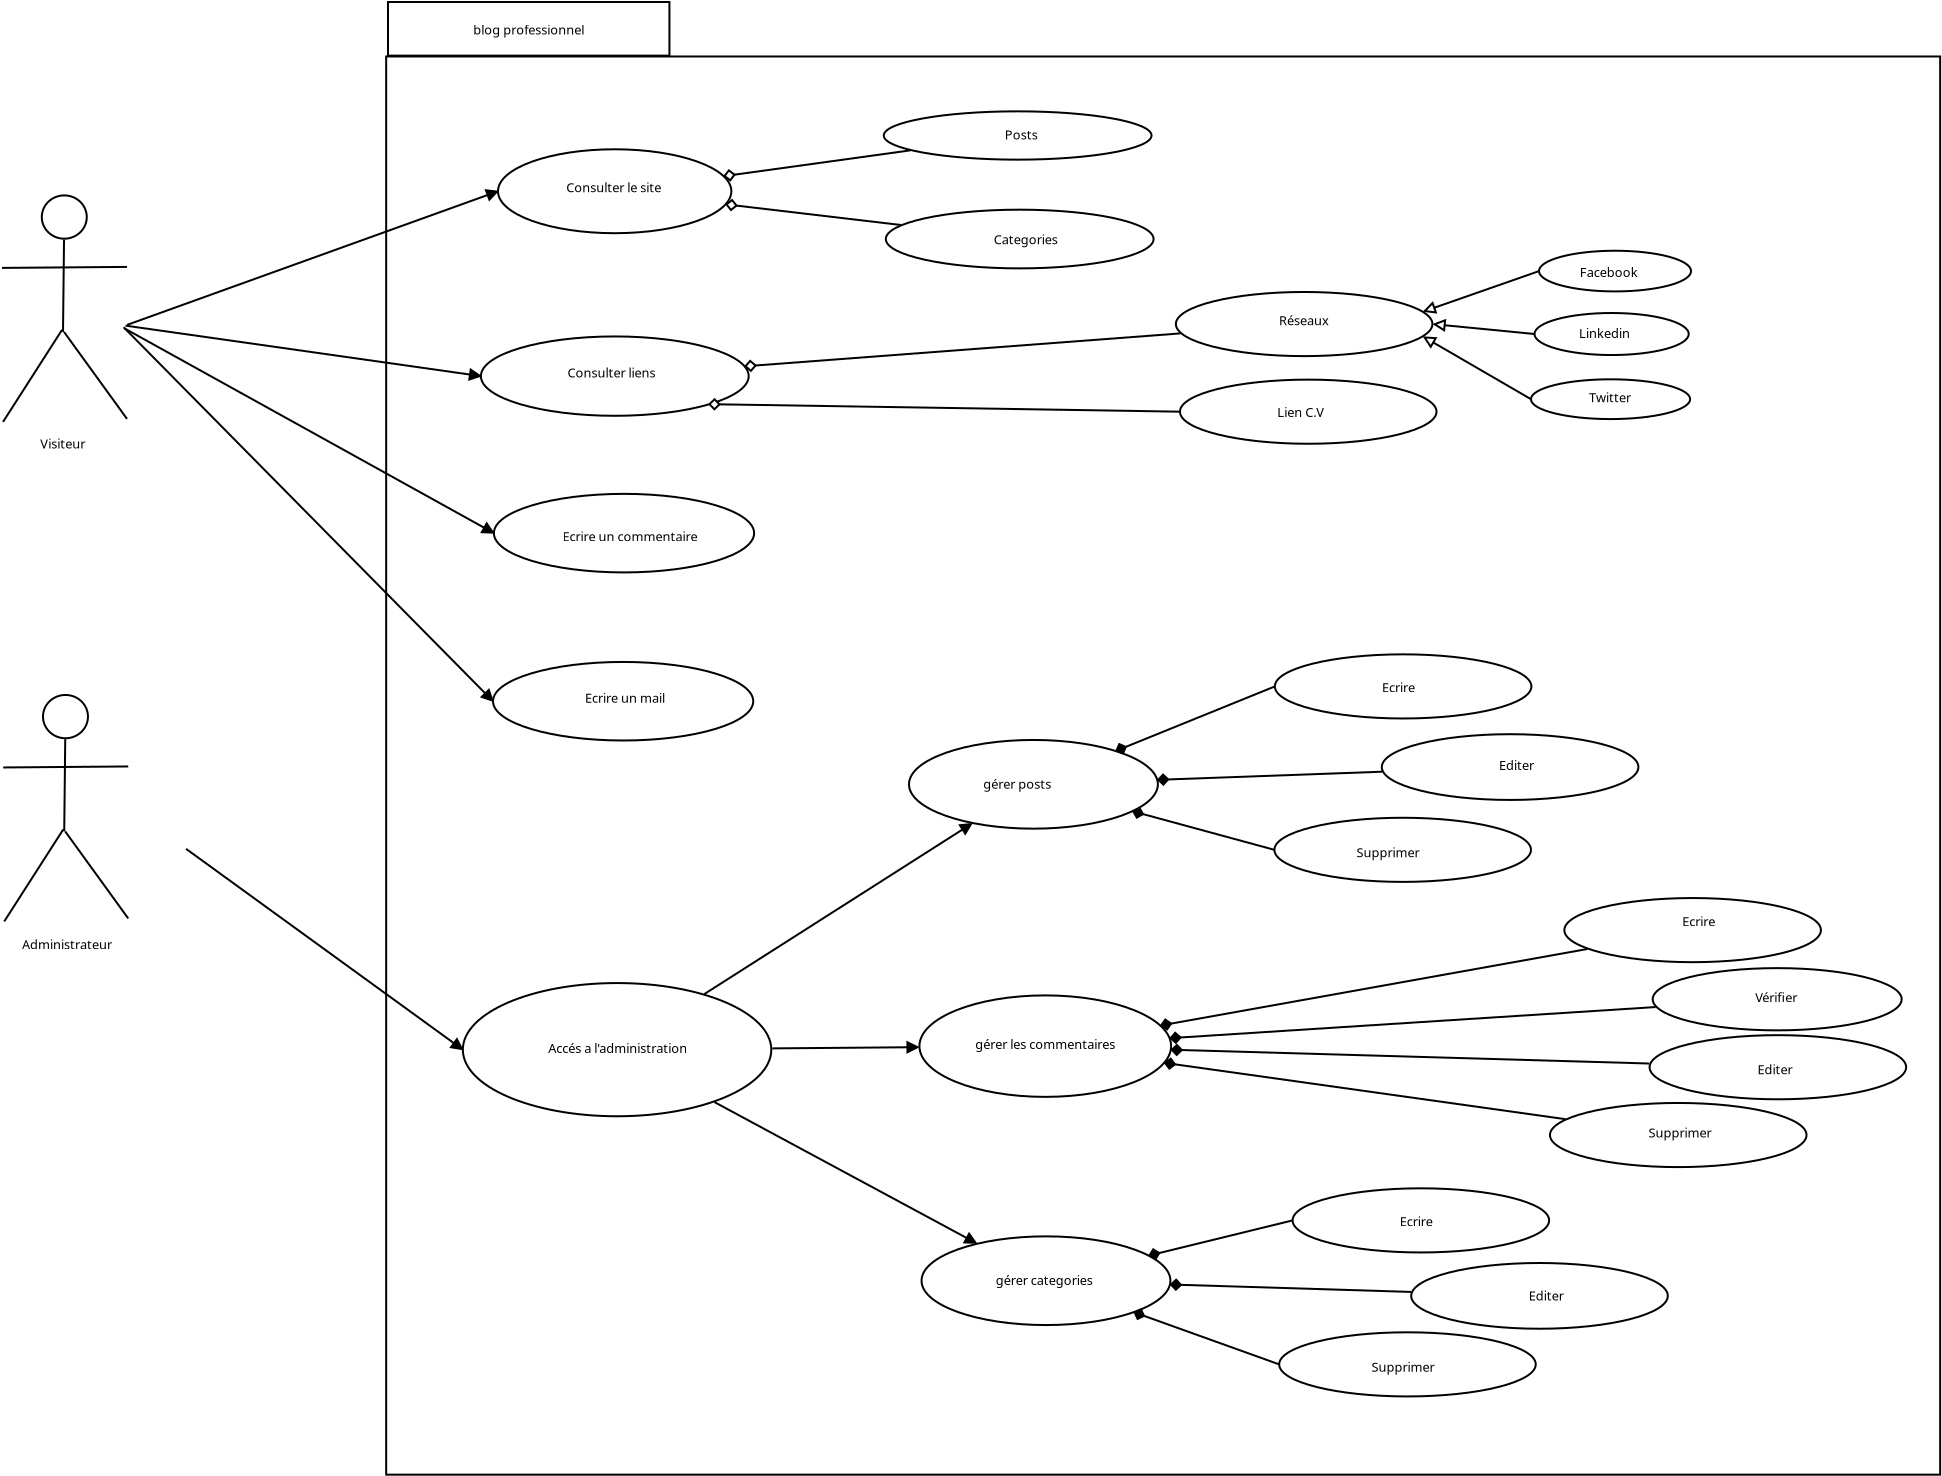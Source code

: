 <?xml version="1.0" encoding="UTF-8"?>
<dia:diagram xmlns:dia="http://www.lysator.liu.se/~alla/dia/">
  <dia:layer name="Arrière-plan" visible="true" active="true">
    <dia:object type="Flowchart - Ellipse" version="0" id="O0">
      <dia:attribute name="obj_pos">
        <dia:point val="-10.23,-5.62"/>
      </dia:attribute>
      <dia:attribute name="obj_bb">
        <dia:rectangle val="-10.28,-5.67;-7.93,-3.404"/>
      </dia:attribute>
      <dia:attribute name="elem_corner">
        <dia:point val="-10.23,-5.62"/>
      </dia:attribute>
      <dia:attribute name="elem_width">
        <dia:real val="2.249"/>
      </dia:attribute>
      <dia:attribute name="elem_height">
        <dia:real val="2.165"/>
      </dia:attribute>
      <dia:attribute name="show_background">
        <dia:boolean val="true"/>
      </dia:attribute>
      <dia:attribute name="padding">
        <dia:real val="0.354"/>
      </dia:attribute>
      <dia:attribute name="text">
        <dia:composite type="text">
          <dia:attribute name="string">
            <dia:string>##</dia:string>
          </dia:attribute>
          <dia:attribute name="font">
            <dia:font family="sans" style="0" name="Helvetica"/>
          </dia:attribute>
          <dia:attribute name="height">
            <dia:real val="0.8"/>
          </dia:attribute>
          <dia:attribute name="pos">
            <dia:point val="-9.105,-4.342"/>
          </dia:attribute>
          <dia:attribute name="color">
            <dia:color val="#000000"/>
          </dia:attribute>
          <dia:attribute name="alignment">
            <dia:enum val="1"/>
          </dia:attribute>
        </dia:composite>
      </dia:attribute>
    </dia:object>
    <dia:object type="Standard - Line" version="0" id="O1">
      <dia:attribute name="obj_pos">
        <dia:point val="-9.118,-3.41"/>
      </dia:attribute>
      <dia:attribute name="obj_bb">
        <dia:rectangle val="-9.219,-3.461;-9.067,1.255"/>
      </dia:attribute>
      <dia:attribute name="conn_endpoints">
        <dia:point val="-9.118,-3.41"/>
        <dia:point val="-9.169,1.205"/>
      </dia:attribute>
      <dia:attribute name="numcp">
        <dia:int val="1"/>
      </dia:attribute>
      <dia:connections>
        <dia:connection handle="0" to="O0" connection="16"/>
      </dia:connections>
    </dia:object>
    <dia:object type="Standard - Line" version="0" id="O2">
      <dia:attribute name="obj_pos">
        <dia:point val="-12.219,-1.995"/>
      </dia:attribute>
      <dia:attribute name="obj_bb">
        <dia:rectangle val="-12.269,-2.096;-5.918,-1.945"/>
      </dia:attribute>
      <dia:attribute name="conn_endpoints">
        <dia:point val="-12.219,-1.995"/>
        <dia:point val="-5.969,-2.045"/>
      </dia:attribute>
      <dia:attribute name="numcp">
        <dia:int val="1"/>
      </dia:attribute>
    </dia:object>
    <dia:object type="Standard - Line" version="0" id="O3">
      <dia:attribute name="obj_pos">
        <dia:point val="-9.219,1.105"/>
      </dia:attribute>
      <dia:attribute name="obj_bb">
        <dia:rectangle val="-12.238,1.036;-9.149,5.774"/>
      </dia:attribute>
      <dia:attribute name="conn_endpoints">
        <dia:point val="-9.219,1.105"/>
        <dia:point val="-12.168,5.705"/>
      </dia:attribute>
      <dia:attribute name="numcp">
        <dia:int val="1"/>
      </dia:attribute>
    </dia:object>
    <dia:object type="Standard - Line" version="0" id="O4">
      <dia:attribute name="obj_pos">
        <dia:point val="-9.119,1.205"/>
      </dia:attribute>
      <dia:attribute name="obj_bb">
        <dia:rectangle val="-9.188,1.135;-5.899,5.625"/>
      </dia:attribute>
      <dia:attribute name="conn_endpoints">
        <dia:point val="-9.119,1.205"/>
        <dia:point val="-5.969,5.555"/>
      </dia:attribute>
      <dia:attribute name="numcp">
        <dia:int val="1"/>
      </dia:attribute>
    </dia:object>
    <dia:object type="Standard - Text" version="1" id="O5">
      <dia:attribute name="obj_pos">
        <dia:point val="-10.304,7.03"/>
      </dia:attribute>
      <dia:attribute name="obj_bb">
        <dia:rectangle val="-10.304,6.435;-7.864,7.18"/>
      </dia:attribute>
      <dia:attribute name="text">
        <dia:composite type="text">
          <dia:attribute name="string">
            <dia:string>#Visiteur#</dia:string>
          </dia:attribute>
          <dia:attribute name="font">
            <dia:font family="sans" style="0" name="Helvetica"/>
          </dia:attribute>
          <dia:attribute name="height">
            <dia:real val="0.8"/>
          </dia:attribute>
          <dia:attribute name="pos">
            <dia:point val="-10.304,7.03"/>
          </dia:attribute>
          <dia:attribute name="color">
            <dia:color val="#000000"/>
          </dia:attribute>
          <dia:attribute name="alignment">
            <dia:enum val="0"/>
          </dia:attribute>
        </dia:composite>
      </dia:attribute>
      <dia:attribute name="valign">
        <dia:enum val="3"/>
      </dia:attribute>
    </dia:object>
    <dia:object type="Flowchart - Box" version="0" id="O6">
      <dia:attribute name="obj_pos">
        <dia:point val="6.989,-12.566"/>
      </dia:attribute>
      <dia:attribute name="obj_bb">
        <dia:rectangle val="6.939,-12.616;84.738,58.393"/>
      </dia:attribute>
      <dia:attribute name="elem_corner">
        <dia:point val="6.989,-12.566"/>
      </dia:attribute>
      <dia:attribute name="elem_width">
        <dia:real val="77.699"/>
      </dia:attribute>
      <dia:attribute name="elem_height">
        <dia:real val="70.909"/>
      </dia:attribute>
      <dia:attribute name="show_background">
        <dia:boolean val="true"/>
      </dia:attribute>
      <dia:attribute name="padding">
        <dia:real val="0.5"/>
      </dia:attribute>
      <dia:attribute name="text">
        <dia:composite type="text">
          <dia:attribute name="string">
            <dia:string>##</dia:string>
          </dia:attribute>
          <dia:attribute name="font">
            <dia:font family="sans" style="0" name="Helvetica"/>
          </dia:attribute>
          <dia:attribute name="height">
            <dia:real val="0.8"/>
          </dia:attribute>
          <dia:attribute name="pos">
            <dia:point val="45.838,23.083"/>
          </dia:attribute>
          <dia:attribute name="color">
            <dia:color val="#000000"/>
          </dia:attribute>
          <dia:attribute name="alignment">
            <dia:enum val="1"/>
          </dia:attribute>
        </dia:composite>
      </dia:attribute>
    </dia:object>
    <dia:object type="Standard - Ellipse" version="0" id="O7">
      <dia:attribute name="obj_pos">
        <dia:point val="12.581,-7.926"/>
      </dia:attribute>
      <dia:attribute name="obj_bb">
        <dia:rectangle val="12.531,-7.976;24.298,-3.68"/>
      </dia:attribute>
      <dia:attribute name="elem_corner">
        <dia:point val="12.581,-7.926"/>
      </dia:attribute>
      <dia:attribute name="elem_width">
        <dia:real val="11.668"/>
      </dia:attribute>
      <dia:attribute name="elem_height">
        <dia:real val="4.196"/>
      </dia:attribute>
    </dia:object>
    <dia:object type="Standard - Ellipse" version="0" id="O8">
      <dia:attribute name="obj_pos">
        <dia:point val="33.13,21.608"/>
      </dia:attribute>
      <dia:attribute name="obj_bb">
        <dia:rectangle val="33.08,21.558;45.624,26.093"/>
      </dia:attribute>
      <dia:attribute name="elem_corner">
        <dia:point val="33.13,21.608"/>
      </dia:attribute>
      <dia:attribute name="elem_width">
        <dia:real val="12.444"/>
      </dia:attribute>
      <dia:attribute name="elem_height">
        <dia:real val="4.435"/>
      </dia:attribute>
    </dia:object>
    <dia:object type="Standard - Ellipse" version="0" id="O9">
      <dia:attribute name="obj_pos">
        <dia:point val="11.726,1.432"/>
      </dia:attribute>
      <dia:attribute name="obj_bb">
        <dia:rectangle val="11.676,1.382;25.165,5.45"/>
      </dia:attribute>
      <dia:attribute name="elem_corner">
        <dia:point val="11.726,1.432"/>
      </dia:attribute>
      <dia:attribute name="elem_width">
        <dia:real val="13.389"/>
      </dia:attribute>
      <dia:attribute name="elem_height">
        <dia:real val="3.968"/>
      </dia:attribute>
    </dia:object>
    <dia:object type="Standard - Text" version="1" id="O10">
      <dia:attribute name="obj_pos">
        <dia:point val="15.989,-5.78"/>
      </dia:attribute>
      <dia:attribute name="obj_bb">
        <dia:rectangle val="15.989,-6.375;21.189,-5.63"/>
      </dia:attribute>
      <dia:attribute name="text">
        <dia:composite type="text">
          <dia:attribute name="string">
            <dia:string>#Consulter le site#</dia:string>
          </dia:attribute>
          <dia:attribute name="font">
            <dia:font family="sans" style="0" name="Helvetica"/>
          </dia:attribute>
          <dia:attribute name="height">
            <dia:real val="0.8"/>
          </dia:attribute>
          <dia:attribute name="pos">
            <dia:point val="15.989,-5.78"/>
          </dia:attribute>
          <dia:attribute name="color">
            <dia:color val="#000000"/>
          </dia:attribute>
          <dia:attribute name="alignment">
            <dia:enum val="0"/>
          </dia:attribute>
        </dia:composite>
      </dia:attribute>
      <dia:attribute name="valign">
        <dia:enum val="3"/>
      </dia:attribute>
    </dia:object>
    <dia:object type="Standard - Text" version="1" id="O11">
      <dia:attribute name="obj_pos">
        <dia:point val="16.059,3.484"/>
      </dia:attribute>
      <dia:attribute name="obj_bb">
        <dia:rectangle val="16.059,2.889;20.817,3.634"/>
      </dia:attribute>
      <dia:attribute name="text">
        <dia:composite type="text">
          <dia:attribute name="string">
            <dia:string>#Consulter liens#</dia:string>
          </dia:attribute>
          <dia:attribute name="font">
            <dia:font family="sans" style="0" name="Helvetica"/>
          </dia:attribute>
          <dia:attribute name="height">
            <dia:real val="0.8"/>
          </dia:attribute>
          <dia:attribute name="pos">
            <dia:point val="16.059,3.484"/>
          </dia:attribute>
          <dia:attribute name="color">
            <dia:color val="#000000"/>
          </dia:attribute>
          <dia:attribute name="alignment">
            <dia:enum val="0"/>
          </dia:attribute>
        </dia:composite>
      </dia:attribute>
      <dia:attribute name="valign">
        <dia:enum val="3"/>
      </dia:attribute>
    </dia:object>
    <dia:object type="Flowchart - Ellipse" version="0" id="O12">
      <dia:attribute name="obj_pos">
        <dia:point val="51.422,17.327"/>
      </dia:attribute>
      <dia:attribute name="obj_bb">
        <dia:rectangle val="51.372,17.277;64.302,20.584"/>
      </dia:attribute>
      <dia:attribute name="elem_corner">
        <dia:point val="51.422,17.327"/>
      </dia:attribute>
      <dia:attribute name="elem_width">
        <dia:real val="12.83"/>
      </dia:attribute>
      <dia:attribute name="elem_height">
        <dia:real val="3.207"/>
      </dia:attribute>
      <dia:attribute name="show_background">
        <dia:boolean val="true"/>
      </dia:attribute>
      <dia:attribute name="padding">
        <dia:real val="0.354"/>
      </dia:attribute>
      <dia:attribute name="text">
        <dia:composite type="text">
          <dia:attribute name="string">
            <dia:string>##</dia:string>
          </dia:attribute>
          <dia:attribute name="font">
            <dia:font family="sans" style="0" name="Helvetica"/>
          </dia:attribute>
          <dia:attribute name="height">
            <dia:real val="0.8"/>
          </dia:attribute>
          <dia:attribute name="pos">
            <dia:point val="57.837,19.126"/>
          </dia:attribute>
          <dia:attribute name="color">
            <dia:color val="#000000"/>
          </dia:attribute>
          <dia:attribute name="alignment">
            <dia:enum val="1"/>
          </dia:attribute>
        </dia:composite>
      </dia:attribute>
    </dia:object>
    <dia:object type="Flowchart - Ellipse" version="0" id="O13">
      <dia:attribute name="obj_pos">
        <dia:point val="51.4,25.498"/>
      </dia:attribute>
      <dia:attribute name="obj_bb">
        <dia:rectangle val="51.35,25.448;64.28,28.756"/>
      </dia:attribute>
      <dia:attribute name="elem_corner">
        <dia:point val="51.4,25.498"/>
      </dia:attribute>
      <dia:attribute name="elem_width">
        <dia:real val="12.83"/>
      </dia:attribute>
      <dia:attribute name="elem_height">
        <dia:real val="3.207"/>
      </dia:attribute>
      <dia:attribute name="show_background">
        <dia:boolean val="true"/>
      </dia:attribute>
      <dia:attribute name="padding">
        <dia:real val="0.354"/>
      </dia:attribute>
      <dia:attribute name="text">
        <dia:composite type="text">
          <dia:attribute name="string">
            <dia:string>##</dia:string>
          </dia:attribute>
          <dia:attribute name="font">
            <dia:font family="sans" style="0" name="Helvetica"/>
          </dia:attribute>
          <dia:attribute name="height">
            <dia:real val="0.8"/>
          </dia:attribute>
          <dia:attribute name="pos">
            <dia:point val="57.815,27.297"/>
          </dia:attribute>
          <dia:attribute name="color">
            <dia:color val="#000000"/>
          </dia:attribute>
          <dia:attribute name="alignment">
            <dia:enum val="1"/>
          </dia:attribute>
        </dia:composite>
      </dia:attribute>
    </dia:object>
    <dia:object type="Flowchart - Ellipse" version="0" id="O14">
      <dia:attribute name="obj_pos">
        <dia:point val="56.771,21.32"/>
      </dia:attribute>
      <dia:attribute name="obj_bb">
        <dia:rectangle val="56.721,21.27;69.651,24.656"/>
      </dia:attribute>
      <dia:attribute name="elem_corner">
        <dia:point val="56.771,21.32"/>
      </dia:attribute>
      <dia:attribute name="elem_width">
        <dia:real val="12.83"/>
      </dia:attribute>
      <dia:attribute name="elem_height">
        <dia:real val="3.287"/>
      </dia:attribute>
      <dia:attribute name="show_background">
        <dia:boolean val="true"/>
      </dia:attribute>
      <dia:attribute name="padding">
        <dia:real val="0.354"/>
      </dia:attribute>
      <dia:attribute name="text">
        <dia:composite type="text">
          <dia:attribute name="string">
            <dia:string>##</dia:string>
          </dia:attribute>
          <dia:attribute name="font">
            <dia:font family="sans" style="0" name="Helvetica"/>
          </dia:attribute>
          <dia:attribute name="height">
            <dia:real val="0.8"/>
          </dia:attribute>
          <dia:attribute name="pos">
            <dia:point val="63.186,23.158"/>
          </dia:attribute>
          <dia:attribute name="color">
            <dia:color val="#000000"/>
          </dia:attribute>
          <dia:attribute name="alignment">
            <dia:enum val="1"/>
          </dia:attribute>
        </dia:composite>
      </dia:attribute>
    </dia:object>
    <dia:object type="Standard - Text" version="1" id="O15">
      <dia:attribute name="obj_pos">
        <dia:point val="56.783,19.228"/>
      </dia:attribute>
      <dia:attribute name="obj_bb">
        <dia:rectangle val="56.783,18.633;58.639,19.378"/>
      </dia:attribute>
      <dia:attribute name="text">
        <dia:composite type="text">
          <dia:attribute name="string">
            <dia:string>#Ecrire#</dia:string>
          </dia:attribute>
          <dia:attribute name="font">
            <dia:font family="sans" style="0" name="Helvetica"/>
          </dia:attribute>
          <dia:attribute name="height">
            <dia:real val="0.8"/>
          </dia:attribute>
          <dia:attribute name="pos">
            <dia:point val="56.783,19.228"/>
          </dia:attribute>
          <dia:attribute name="color">
            <dia:color val="#000000"/>
          </dia:attribute>
          <dia:attribute name="alignment">
            <dia:enum val="0"/>
          </dia:attribute>
        </dia:composite>
      </dia:attribute>
      <dia:attribute name="valign">
        <dia:enum val="3"/>
      </dia:attribute>
    </dia:object>
    <dia:object type="Standard - Text" version="1" id="O16">
      <dia:attribute name="obj_pos">
        <dia:point val="55.501,27.473"/>
      </dia:attribute>
      <dia:attribute name="obj_bb">
        <dia:rectangle val="55.501,26.878;58.849,27.623"/>
      </dia:attribute>
      <dia:attribute name="text">
        <dia:composite type="text">
          <dia:attribute name="string">
            <dia:string>#Supprimer#</dia:string>
          </dia:attribute>
          <dia:attribute name="font">
            <dia:font family="sans" style="0" name="Helvetica"/>
          </dia:attribute>
          <dia:attribute name="height">
            <dia:real val="0.8"/>
          </dia:attribute>
          <dia:attribute name="pos">
            <dia:point val="55.501,27.473"/>
          </dia:attribute>
          <dia:attribute name="color">
            <dia:color val="#000000"/>
          </dia:attribute>
          <dia:attribute name="alignment">
            <dia:enum val="0"/>
          </dia:attribute>
        </dia:composite>
      </dia:attribute>
      <dia:attribute name="valign">
        <dia:enum val="3"/>
      </dia:attribute>
    </dia:object>
    <dia:object type="Flowchart - Ellipse" version="0" id="O17">
      <dia:attribute name="obj_pos">
        <dia:point val="46.473,-0.791"/>
      </dia:attribute>
      <dia:attribute name="obj_bb">
        <dia:rectangle val="46.423,-0.841;59.352,2.467"/>
      </dia:attribute>
      <dia:attribute name="elem_corner">
        <dia:point val="46.473,-0.791"/>
      </dia:attribute>
      <dia:attribute name="elem_width">
        <dia:real val="12.83"/>
      </dia:attribute>
      <dia:attribute name="elem_height">
        <dia:real val="3.207"/>
      </dia:attribute>
      <dia:attribute name="show_background">
        <dia:boolean val="true"/>
      </dia:attribute>
      <dia:attribute name="padding">
        <dia:real val="0.354"/>
      </dia:attribute>
      <dia:attribute name="text">
        <dia:composite type="text">
          <dia:attribute name="string">
            <dia:string>##</dia:string>
          </dia:attribute>
          <dia:attribute name="font">
            <dia:font family="sans" style="0" name="Helvetica"/>
          </dia:attribute>
          <dia:attribute name="height">
            <dia:real val="0.8"/>
          </dia:attribute>
          <dia:attribute name="pos">
            <dia:point val="52.888,1.008"/>
          </dia:attribute>
          <dia:attribute name="color">
            <dia:color val="#000000"/>
          </dia:attribute>
          <dia:attribute name="alignment">
            <dia:enum val="1"/>
          </dia:attribute>
        </dia:composite>
      </dia:attribute>
    </dia:object>
    <dia:object type="Flowchart - Ellipse" version="0" id="O18">
      <dia:attribute name="obj_pos">
        <dia:point val="46.678,3.591"/>
      </dia:attribute>
      <dia:attribute name="obj_bb">
        <dia:rectangle val="46.629,3.541;59.558,6.848"/>
      </dia:attribute>
      <dia:attribute name="elem_corner">
        <dia:point val="46.678,3.591"/>
      </dia:attribute>
      <dia:attribute name="elem_width">
        <dia:real val="12.83"/>
      </dia:attribute>
      <dia:attribute name="elem_height">
        <dia:real val="3.207"/>
      </dia:attribute>
      <dia:attribute name="show_background">
        <dia:boolean val="true"/>
      </dia:attribute>
      <dia:attribute name="padding">
        <dia:real val="0.354"/>
      </dia:attribute>
      <dia:attribute name="text">
        <dia:composite type="text">
          <dia:attribute name="string">
            <dia:string>##</dia:string>
          </dia:attribute>
          <dia:attribute name="font">
            <dia:font family="sans" style="0" name="Helvetica"/>
          </dia:attribute>
          <dia:attribute name="height">
            <dia:real val="0.8"/>
          </dia:attribute>
          <dia:attribute name="pos">
            <dia:point val="53.093,5.389"/>
          </dia:attribute>
          <dia:attribute name="color">
            <dia:color val="#000000"/>
          </dia:attribute>
          <dia:attribute name="alignment">
            <dia:enum val="1"/>
          </dia:attribute>
        </dia:composite>
      </dia:attribute>
    </dia:object>
    <dia:object type="Standard - Text" version="1" id="O19">
      <dia:attribute name="obj_pos">
        <dia:point val="51.625,0.872"/>
      </dia:attribute>
      <dia:attribute name="obj_bb">
        <dia:rectangle val="51.625,0.277;54.37,1.022"/>
      </dia:attribute>
      <dia:attribute name="text">
        <dia:composite type="text">
          <dia:attribute name="string">
            <dia:string>#Réseaux#</dia:string>
          </dia:attribute>
          <dia:attribute name="font">
            <dia:font family="sans" style="0" name="Helvetica"/>
          </dia:attribute>
          <dia:attribute name="height">
            <dia:real val="0.8"/>
          </dia:attribute>
          <dia:attribute name="pos">
            <dia:point val="51.625,0.872"/>
          </dia:attribute>
          <dia:attribute name="color">
            <dia:color val="#000000"/>
          </dia:attribute>
          <dia:attribute name="alignment">
            <dia:enum val="0"/>
          </dia:attribute>
        </dia:composite>
      </dia:attribute>
      <dia:attribute name="valign">
        <dia:enum val="3"/>
      </dia:attribute>
    </dia:object>
    <dia:object type="Standard - Text" version="1" id="O20">
      <dia:attribute name="obj_pos">
        <dia:point val="51.537,5.454"/>
      </dia:attribute>
      <dia:attribute name="obj_bb">
        <dia:rectangle val="51.537,4.859;54.162,5.604"/>
      </dia:attribute>
      <dia:attribute name="text">
        <dia:composite type="text">
          <dia:attribute name="string">
            <dia:string>#Lien C.V#</dia:string>
          </dia:attribute>
          <dia:attribute name="font">
            <dia:font family="sans" style="0" name="Helvetica"/>
          </dia:attribute>
          <dia:attribute name="height">
            <dia:real val="0.8"/>
          </dia:attribute>
          <dia:attribute name="pos">
            <dia:point val="51.537,5.454"/>
          </dia:attribute>
          <dia:attribute name="color">
            <dia:color val="#000000"/>
          </dia:attribute>
          <dia:attribute name="alignment">
            <dia:enum val="0"/>
          </dia:attribute>
        </dia:composite>
      </dia:attribute>
      <dia:attribute name="valign">
        <dia:enum val="3"/>
      </dia:attribute>
    </dia:object>
    <dia:object type="Standard - Ellipse" version="0" id="O21">
      <dia:attribute name="obj_pos">
        <dia:point val="12.331,17.707"/>
      </dia:attribute>
      <dia:attribute name="obj_bb">
        <dia:rectangle val="12.281,17.657;25.394,21.685"/>
      </dia:attribute>
      <dia:attribute name="elem_corner">
        <dia:point val="12.331,17.707"/>
      </dia:attribute>
      <dia:attribute name="elem_width">
        <dia:real val="13.012"/>
      </dia:attribute>
      <dia:attribute name="elem_height">
        <dia:real val="3.928"/>
      </dia:attribute>
    </dia:object>
    <dia:object type="Standard - Text" version="1" id="O22">
      <dia:attribute name="obj_pos">
        <dia:point val="16.935,19.748"/>
      </dia:attribute>
      <dia:attribute name="obj_bb">
        <dia:rectangle val="16.935,19.153;21.375,19.898"/>
      </dia:attribute>
      <dia:attribute name="text">
        <dia:composite type="text">
          <dia:attribute name="string">
            <dia:string>#Ecrire un mail#</dia:string>
          </dia:attribute>
          <dia:attribute name="font">
            <dia:font family="sans" style="0" name="Helvetica"/>
          </dia:attribute>
          <dia:attribute name="height">
            <dia:real val="0.8"/>
          </dia:attribute>
          <dia:attribute name="pos">
            <dia:point val="16.935,19.748"/>
          </dia:attribute>
          <dia:attribute name="color">
            <dia:color val="#000000"/>
          </dia:attribute>
          <dia:attribute name="alignment">
            <dia:enum val="0"/>
          </dia:attribute>
        </dia:composite>
      </dia:attribute>
      <dia:attribute name="valign">
        <dia:enum val="3"/>
      </dia:attribute>
    </dia:object>
    <dia:object type="Flowchart - Ellipse" version="0" id="O23">
      <dia:attribute name="obj_pos">
        <dia:point val="64.632,-2.853"/>
      </dia:attribute>
      <dia:attribute name="obj_bb">
        <dia:rectangle val="64.582,-2.903;72.281,-0.769"/>
      </dia:attribute>
      <dia:attribute name="elem_corner">
        <dia:point val="64.632,-2.853"/>
      </dia:attribute>
      <dia:attribute name="elem_width">
        <dia:real val="7.6"/>
      </dia:attribute>
      <dia:attribute name="elem_height">
        <dia:real val="2.034"/>
      </dia:attribute>
      <dia:attribute name="show_background">
        <dia:boolean val="true"/>
      </dia:attribute>
      <dia:attribute name="padding">
        <dia:real val="0.354"/>
      </dia:attribute>
      <dia:attribute name="text">
        <dia:composite type="text">
          <dia:attribute name="string">
            <dia:string>##</dia:string>
          </dia:attribute>
          <dia:attribute name="font">
            <dia:font family="sans" style="0" name="Helvetica"/>
          </dia:attribute>
          <dia:attribute name="height">
            <dia:real val="0.8"/>
          </dia:attribute>
          <dia:attribute name="pos">
            <dia:point val="68.431,-1.641"/>
          </dia:attribute>
          <dia:attribute name="color">
            <dia:color val="#000000"/>
          </dia:attribute>
          <dia:attribute name="alignment">
            <dia:enum val="1"/>
          </dia:attribute>
        </dia:composite>
      </dia:attribute>
    </dia:object>
    <dia:object type="Flowchart - Ellipse" version="0" id="O24">
      <dia:attribute name="obj_pos">
        <dia:point val="64.229,3.575"/>
      </dia:attribute>
      <dia:attribute name="obj_bb">
        <dia:rectangle val="64.179,3.525;72.236,5.614"/>
      </dia:attribute>
      <dia:attribute name="elem_corner">
        <dia:point val="64.229,3.575"/>
      </dia:attribute>
      <dia:attribute name="elem_width">
        <dia:real val="7.958"/>
      </dia:attribute>
      <dia:attribute name="elem_height">
        <dia:real val="1.989"/>
      </dia:attribute>
      <dia:attribute name="show_background">
        <dia:boolean val="true"/>
      </dia:attribute>
      <dia:attribute name="padding">
        <dia:real val="0.354"/>
      </dia:attribute>
      <dia:attribute name="text">
        <dia:composite type="text">
          <dia:attribute name="string">
            <dia:string>##</dia:string>
          </dia:attribute>
          <dia:attribute name="font">
            <dia:font family="sans" style="0" name="Helvetica"/>
          </dia:attribute>
          <dia:attribute name="height">
            <dia:real val="0.8"/>
          </dia:attribute>
          <dia:attribute name="pos">
            <dia:point val="68.207,4.764"/>
          </dia:attribute>
          <dia:attribute name="color">
            <dia:color val="#000000"/>
          </dia:attribute>
          <dia:attribute name="alignment">
            <dia:enum val="1"/>
          </dia:attribute>
        </dia:composite>
      </dia:attribute>
    </dia:object>
    <dia:object type="Flowchart - Ellipse" version="0" id="O25">
      <dia:attribute name="obj_pos">
        <dia:point val="64.408,0.26"/>
      </dia:attribute>
      <dia:attribute name="obj_bb">
        <dia:rectangle val="64.358,0.21;72.166,2.412"/>
      </dia:attribute>
      <dia:attribute name="elem_corner">
        <dia:point val="64.408,0.26"/>
      </dia:attribute>
      <dia:attribute name="elem_width">
        <dia:real val="7.708"/>
      </dia:attribute>
      <dia:attribute name="elem_height">
        <dia:real val="2.102"/>
      </dia:attribute>
      <dia:attribute name="show_background">
        <dia:boolean val="true"/>
      </dia:attribute>
      <dia:attribute name="padding">
        <dia:real val="0.354"/>
      </dia:attribute>
      <dia:attribute name="text">
        <dia:composite type="text">
          <dia:attribute name="string">
            <dia:string>##</dia:string>
          </dia:attribute>
          <dia:attribute name="font">
            <dia:font family="sans" style="0" name="Helvetica"/>
          </dia:attribute>
          <dia:attribute name="height">
            <dia:real val="0.8"/>
          </dia:attribute>
          <dia:attribute name="pos">
            <dia:point val="68.262,1.506"/>
          </dia:attribute>
          <dia:attribute name="color">
            <dia:color val="#000000"/>
          </dia:attribute>
          <dia:attribute name="alignment">
            <dia:enum val="1"/>
          </dia:attribute>
        </dia:composite>
      </dia:attribute>
    </dia:object>
    <dia:object type="Standard - Text" version="1" id="O26">
      <dia:attribute name="obj_pos">
        <dia:point val="66.669,-1.545"/>
      </dia:attribute>
      <dia:attribute name="obj_bb">
        <dia:rectangle val="66.669,-2.14;69.739,-1.395"/>
      </dia:attribute>
      <dia:attribute name="text">
        <dia:composite type="text">
          <dia:attribute name="string">
            <dia:string>#Facebook#</dia:string>
          </dia:attribute>
          <dia:attribute name="font">
            <dia:font family="sans" style="0" name="Helvetica"/>
          </dia:attribute>
          <dia:attribute name="height">
            <dia:real val="0.8"/>
          </dia:attribute>
          <dia:attribute name="pos">
            <dia:point val="66.669,-1.545"/>
          </dia:attribute>
          <dia:attribute name="color">
            <dia:color val="#000000"/>
          </dia:attribute>
          <dia:attribute name="alignment">
            <dia:enum val="0"/>
          </dia:attribute>
        </dia:composite>
      </dia:attribute>
      <dia:attribute name="valign">
        <dia:enum val="3"/>
      </dia:attribute>
    </dia:object>
    <dia:object type="Standard - Text" version="1" id="O27">
      <dia:attribute name="obj_pos">
        <dia:point val="67.128,4.724"/>
      </dia:attribute>
      <dia:attribute name="obj_bb">
        <dia:rectangle val="67.128,4.129;69.383,4.874"/>
      </dia:attribute>
      <dia:attribute name="text">
        <dia:composite type="text">
          <dia:attribute name="string">
            <dia:string>#Twitter#</dia:string>
          </dia:attribute>
          <dia:attribute name="font">
            <dia:font family="sans" style="0" name="Helvetica"/>
          </dia:attribute>
          <dia:attribute name="height">
            <dia:real val="0.8"/>
          </dia:attribute>
          <dia:attribute name="pos">
            <dia:point val="67.128,4.724"/>
          </dia:attribute>
          <dia:attribute name="color">
            <dia:color val="#000000"/>
          </dia:attribute>
          <dia:attribute name="alignment">
            <dia:enum val="0"/>
          </dia:attribute>
        </dia:composite>
      </dia:attribute>
      <dia:attribute name="valign">
        <dia:enum val="3"/>
      </dia:attribute>
    </dia:object>
    <dia:object type="Standard - Text" version="1" id="O28">
      <dia:attribute name="obj_pos">
        <dia:point val="66.626,1.504"/>
      </dia:attribute>
      <dia:attribute name="obj_bb">
        <dia:rectangle val="66.626,0.909;69.321,1.654"/>
      </dia:attribute>
      <dia:attribute name="text">
        <dia:composite type="text">
          <dia:attribute name="string">
            <dia:string>#Linkedin#</dia:string>
          </dia:attribute>
          <dia:attribute name="font">
            <dia:font family="sans" style="0" name="Helvetica"/>
          </dia:attribute>
          <dia:attribute name="height">
            <dia:real val="0.8"/>
          </dia:attribute>
          <dia:attribute name="pos">
            <dia:point val="66.626,1.504"/>
          </dia:attribute>
          <dia:attribute name="color">
            <dia:color val="#000000"/>
          </dia:attribute>
          <dia:attribute name="alignment">
            <dia:enum val="0"/>
          </dia:attribute>
        </dia:composite>
      </dia:attribute>
      <dia:attribute name="valign">
        <dia:enum val="3"/>
      </dia:attribute>
    </dia:object>
    <dia:object type="Standard - Ellipse" version="0" id="O29">
      <dia:attribute name="obj_pos">
        <dia:point val="33.652,34.38"/>
      </dia:attribute>
      <dia:attribute name="obj_bb">
        <dia:rectangle val="33.602,34.33;46.286,39.504"/>
      </dia:attribute>
      <dia:attribute name="elem_corner">
        <dia:point val="33.652,34.38"/>
      </dia:attribute>
      <dia:attribute name="elem_width">
        <dia:real val="12.584"/>
      </dia:attribute>
      <dia:attribute name="elem_height">
        <dia:real val="5.074"/>
      </dia:attribute>
    </dia:object>
    <dia:object type="Standard - Text" version="1" id="O30">
      <dia:attribute name="obj_pos">
        <dia:point val="36.44,37.064"/>
      </dia:attribute>
      <dia:attribute name="obj_bb">
        <dia:rectangle val="36.44,36.469;44.073,37.214"/>
      </dia:attribute>
      <dia:attribute name="text">
        <dia:composite type="text">
          <dia:attribute name="string">
            <dia:string>#gérer les commentaires#</dia:string>
          </dia:attribute>
          <dia:attribute name="font">
            <dia:font family="sans" style="0" name="Helvetica"/>
          </dia:attribute>
          <dia:attribute name="height">
            <dia:real val="0.8"/>
          </dia:attribute>
          <dia:attribute name="pos">
            <dia:point val="36.44,37.064"/>
          </dia:attribute>
          <dia:attribute name="color">
            <dia:color val="#000000"/>
          </dia:attribute>
          <dia:attribute name="alignment">
            <dia:enum val="0"/>
          </dia:attribute>
        </dia:composite>
      </dia:attribute>
      <dia:attribute name="valign">
        <dia:enum val="3"/>
      </dia:attribute>
    </dia:object>
    <dia:object type="Flowchart - Ellipse" version="0" id="O31">
      <dia:attribute name="obj_pos">
        <dia:point val="65.897,29.512"/>
      </dia:attribute>
      <dia:attribute name="obj_bb">
        <dia:rectangle val="65.847,29.462;78.777,32.769"/>
      </dia:attribute>
      <dia:attribute name="elem_corner">
        <dia:point val="65.897,29.512"/>
      </dia:attribute>
      <dia:attribute name="elem_width">
        <dia:real val="12.83"/>
      </dia:attribute>
      <dia:attribute name="elem_height">
        <dia:real val="3.207"/>
      </dia:attribute>
      <dia:attribute name="show_background">
        <dia:boolean val="true"/>
      </dia:attribute>
      <dia:attribute name="padding">
        <dia:real val="0.354"/>
      </dia:attribute>
      <dia:attribute name="text">
        <dia:composite type="text">
          <dia:attribute name="string">
            <dia:string>##</dia:string>
          </dia:attribute>
          <dia:attribute name="font">
            <dia:font family="sans" style="0" name="Helvetica"/>
          </dia:attribute>
          <dia:attribute name="height">
            <dia:real val="0.8"/>
          </dia:attribute>
          <dia:attribute name="pos">
            <dia:point val="72.312,31.31"/>
          </dia:attribute>
          <dia:attribute name="color">
            <dia:color val="#000000"/>
          </dia:attribute>
          <dia:attribute name="alignment">
            <dia:enum val="1"/>
          </dia:attribute>
        </dia:composite>
      </dia:attribute>
    </dia:object>
    <dia:object type="Flowchart - Ellipse" version="0" id="O32">
      <dia:attribute name="obj_pos">
        <dia:point val="65.178,39.758"/>
      </dia:attribute>
      <dia:attribute name="obj_bb">
        <dia:rectangle val="65.128,39.708;78.058,43.015"/>
      </dia:attribute>
      <dia:attribute name="elem_corner">
        <dia:point val="65.178,39.758"/>
      </dia:attribute>
      <dia:attribute name="elem_width">
        <dia:real val="12.83"/>
      </dia:attribute>
      <dia:attribute name="elem_height">
        <dia:real val="3.207"/>
      </dia:attribute>
      <dia:attribute name="show_background">
        <dia:boolean val="true"/>
      </dia:attribute>
      <dia:attribute name="padding">
        <dia:real val="0.354"/>
      </dia:attribute>
      <dia:attribute name="text">
        <dia:composite type="text">
          <dia:attribute name="string">
            <dia:string>##</dia:string>
          </dia:attribute>
          <dia:attribute name="font">
            <dia:font family="sans" style="0" name="Helvetica"/>
          </dia:attribute>
          <dia:attribute name="height">
            <dia:real val="0.8"/>
          </dia:attribute>
          <dia:attribute name="pos">
            <dia:point val="71.593,41.557"/>
          </dia:attribute>
          <dia:attribute name="color">
            <dia:color val="#000000"/>
          </dia:attribute>
          <dia:attribute name="alignment">
            <dia:enum val="1"/>
          </dia:attribute>
        </dia:composite>
      </dia:attribute>
    </dia:object>
    <dia:object type="Flowchart - Ellipse" version="0" id="O33">
      <dia:attribute name="obj_pos">
        <dia:point val="70.159,36.368"/>
      </dia:attribute>
      <dia:attribute name="obj_bb">
        <dia:rectangle val="70.109,36.318;83.039,39.626"/>
      </dia:attribute>
      <dia:attribute name="elem_corner">
        <dia:point val="70.159,36.368"/>
      </dia:attribute>
      <dia:attribute name="elem_width">
        <dia:real val="12.83"/>
      </dia:attribute>
      <dia:attribute name="elem_height">
        <dia:real val="3.207"/>
      </dia:attribute>
      <dia:attribute name="show_background">
        <dia:boolean val="true"/>
      </dia:attribute>
      <dia:attribute name="padding">
        <dia:real val="0.354"/>
      </dia:attribute>
      <dia:attribute name="text">
        <dia:composite type="text">
          <dia:attribute name="string">
            <dia:string>##</dia:string>
          </dia:attribute>
          <dia:attribute name="font">
            <dia:font family="sans" style="0" name="Helvetica"/>
          </dia:attribute>
          <dia:attribute name="height">
            <dia:real val="0.8"/>
          </dia:attribute>
          <dia:attribute name="pos">
            <dia:point val="76.574,38.167"/>
          </dia:attribute>
          <dia:attribute name="color">
            <dia:color val="#000000"/>
          </dia:attribute>
          <dia:attribute name="alignment">
            <dia:enum val="1"/>
          </dia:attribute>
        </dia:composite>
      </dia:attribute>
    </dia:object>
    <dia:object type="Standard - Text" version="1" id="O34">
      <dia:attribute name="obj_pos">
        <dia:point val="71.798,30.926"/>
      </dia:attribute>
      <dia:attribute name="obj_bb">
        <dia:rectangle val="71.798,30.331;73.653,31.076"/>
      </dia:attribute>
      <dia:attribute name="text">
        <dia:composite type="text">
          <dia:attribute name="string">
            <dia:string>#Ecrire#</dia:string>
          </dia:attribute>
          <dia:attribute name="font">
            <dia:font family="sans" style="0" name="Helvetica"/>
          </dia:attribute>
          <dia:attribute name="height">
            <dia:real val="0.8"/>
          </dia:attribute>
          <dia:attribute name="pos">
            <dia:point val="71.798,30.926"/>
          </dia:attribute>
          <dia:attribute name="color">
            <dia:color val="#000000"/>
          </dia:attribute>
          <dia:attribute name="alignment">
            <dia:enum val="0"/>
          </dia:attribute>
        </dia:composite>
      </dia:attribute>
      <dia:attribute name="valign">
        <dia:enum val="3"/>
      </dia:attribute>
    </dia:object>
    <dia:object type="Standard - Text" version="1" id="O35">
      <dia:attribute name="obj_pos">
        <dia:point val="75.553,38.325"/>
      </dia:attribute>
      <dia:attribute name="obj_bb">
        <dia:rectangle val="75.553,37.73;77.451,38.475"/>
      </dia:attribute>
      <dia:attribute name="text">
        <dia:composite type="text">
          <dia:attribute name="string">
            <dia:string>#Editer#</dia:string>
          </dia:attribute>
          <dia:attribute name="font">
            <dia:font family="sans" style="0" name="Helvetica"/>
          </dia:attribute>
          <dia:attribute name="height">
            <dia:real val="0.8"/>
          </dia:attribute>
          <dia:attribute name="pos">
            <dia:point val="75.553,38.325"/>
          </dia:attribute>
          <dia:attribute name="color">
            <dia:color val="#000000"/>
          </dia:attribute>
          <dia:attribute name="alignment">
            <dia:enum val="0"/>
          </dia:attribute>
        </dia:composite>
      </dia:attribute>
      <dia:attribute name="valign">
        <dia:enum val="3"/>
      </dia:attribute>
    </dia:object>
    <dia:object type="Standard - Text" version="1" id="O36">
      <dia:attribute name="obj_pos">
        <dia:point val="70.1,41.489"/>
      </dia:attribute>
      <dia:attribute name="obj_bb">
        <dia:rectangle val="70.1,40.894;73.448,41.639"/>
      </dia:attribute>
      <dia:attribute name="text">
        <dia:composite type="text">
          <dia:attribute name="string">
            <dia:string>#Supprimer#</dia:string>
          </dia:attribute>
          <dia:attribute name="font">
            <dia:font family="sans" style="0" name="Helvetica"/>
          </dia:attribute>
          <dia:attribute name="height">
            <dia:real val="0.8"/>
          </dia:attribute>
          <dia:attribute name="pos">
            <dia:point val="70.1,41.489"/>
          </dia:attribute>
          <dia:attribute name="color">
            <dia:color val="#000000"/>
          </dia:attribute>
          <dia:attribute name="alignment">
            <dia:enum val="0"/>
          </dia:attribute>
        </dia:composite>
      </dia:attribute>
      <dia:attribute name="valign">
        <dia:enum val="3"/>
      </dia:attribute>
    </dia:object>
    <dia:object type="Flowchart - Ellipse" version="0" id="O37">
      <dia:attribute name="obj_pos">
        <dia:point val="70.315,33.016"/>
      </dia:attribute>
      <dia:attribute name="obj_bb">
        <dia:rectangle val="70.265,32.966;82.815,36.179"/>
      </dia:attribute>
      <dia:attribute name="elem_corner">
        <dia:point val="70.315,33.016"/>
      </dia:attribute>
      <dia:attribute name="elem_width">
        <dia:real val="12.45"/>
      </dia:attribute>
      <dia:attribute name="elem_height">
        <dia:real val="3.112"/>
      </dia:attribute>
      <dia:attribute name="show_background">
        <dia:boolean val="true"/>
      </dia:attribute>
      <dia:attribute name="padding">
        <dia:real val="0.354"/>
      </dia:attribute>
      <dia:attribute name="text">
        <dia:composite type="text">
          <dia:attribute name="string">
            <dia:string>##</dia:string>
          </dia:attribute>
          <dia:attribute name="font">
            <dia:font family="sans" style="0" name="Helvetica"/>
          </dia:attribute>
          <dia:attribute name="height">
            <dia:real val="0.8"/>
          </dia:attribute>
          <dia:attribute name="pos">
            <dia:point val="76.54,34.767"/>
          </dia:attribute>
          <dia:attribute name="color">
            <dia:color val="#000000"/>
          </dia:attribute>
          <dia:attribute name="alignment">
            <dia:enum val="1"/>
          </dia:attribute>
        </dia:composite>
      </dia:attribute>
    </dia:object>
    <dia:object type="Standard - Text" version="1" id="O38">
      <dia:attribute name="obj_pos">
        <dia:point val="75.448,34.724"/>
      </dia:attribute>
      <dia:attribute name="obj_bb">
        <dia:rectangle val="75.448,34.129;77.783,34.874"/>
      </dia:attribute>
      <dia:attribute name="text">
        <dia:composite type="text">
          <dia:attribute name="string">
            <dia:string>#Vérifier#</dia:string>
          </dia:attribute>
          <dia:attribute name="font">
            <dia:font family="sans" style="0" name="Helvetica"/>
          </dia:attribute>
          <dia:attribute name="height">
            <dia:real val="0.8"/>
          </dia:attribute>
          <dia:attribute name="pos">
            <dia:point val="75.448,34.724"/>
          </dia:attribute>
          <dia:attribute name="color">
            <dia:color val="#000000"/>
          </dia:attribute>
          <dia:attribute name="alignment">
            <dia:enum val="0"/>
          </dia:attribute>
        </dia:composite>
      </dia:attribute>
      <dia:attribute name="valign">
        <dia:enum val="3"/>
      </dia:attribute>
    </dia:object>
    <dia:object type="Standard - Line" version="0" id="O39">
      <dia:attribute name="obj_pos">
        <dia:point val="-5.961,0.852"/>
      </dia:attribute>
      <dia:attribute name="obj_bb">
        <dia:rectangle val="-6.025,-5.957;12.686,0.916"/>
      </dia:attribute>
      <dia:attribute name="conn_endpoints">
        <dia:point val="-5.961,0.852"/>
        <dia:point val="12.581,-5.828"/>
      </dia:attribute>
      <dia:attribute name="numcp">
        <dia:int val="1"/>
      </dia:attribute>
      <dia:attribute name="end_arrow">
        <dia:enum val="3"/>
      </dia:attribute>
      <dia:attribute name="end_arrow_length">
        <dia:real val="0.5"/>
      </dia:attribute>
      <dia:attribute name="end_arrow_width">
        <dia:real val="0.5"/>
      </dia:attribute>
      <dia:connections>
        <dia:connection handle="1" to="O7" connection="3"/>
      </dia:connections>
    </dia:object>
    <dia:object type="Standard - Line" version="0" id="O40">
      <dia:attribute name="obj_pos">
        <dia:point val="22.901,34.31"/>
      </dia:attribute>
      <dia:attribute name="obj_bb">
        <dia:rectangle val="22.832,25.719;36.367,34.379"/>
      </dia:attribute>
      <dia:attribute name="conn_endpoints">
        <dia:point val="22.901,34.31"/>
        <dia:point val="36.273,25.788"/>
      </dia:attribute>
      <dia:attribute name="numcp">
        <dia:int val="1"/>
      </dia:attribute>
      <dia:attribute name="end_arrow">
        <dia:enum val="3"/>
      </dia:attribute>
      <dia:attribute name="end_arrow_length">
        <dia:real val="0.5"/>
      </dia:attribute>
      <dia:attribute name="end_arrow_width">
        <dia:real val="0.5"/>
      </dia:attribute>
      <dia:connections>
        <dia:connection handle="0" to="O86" connection="16"/>
        <dia:connection handle="1" to="O8" connection="8"/>
      </dia:connections>
    </dia:object>
    <dia:object type="Standard - Line" version="0" id="O41">
      <dia:attribute name="obj_pos">
        <dia:point val="-3.018,27.052"/>
      </dia:attribute>
      <dia:attribute name="obj_bb">
        <dia:rectangle val="-3.088,26.983;10.914,37.163"/>
      </dia:attribute>
      <dia:attribute name="conn_endpoints">
        <dia:point val="-3.018,27.052"/>
        <dia:point val="10.823,37.093"/>
      </dia:attribute>
      <dia:attribute name="numcp">
        <dia:int val="1"/>
      </dia:attribute>
      <dia:attribute name="end_arrow">
        <dia:enum val="3"/>
      </dia:attribute>
      <dia:attribute name="end_arrow_length">
        <dia:real val="0.5"/>
      </dia:attribute>
      <dia:attribute name="end_arrow_width">
        <dia:real val="0.5"/>
      </dia:attribute>
      <dia:connections>
        <dia:connection handle="1" to="O86" connection="8"/>
      </dia:connections>
    </dia:object>
    <dia:object type="Standard - Line" version="0" id="O42">
      <dia:attribute name="obj_pos">
        <dia:point val="-6.042,0.893"/>
      </dia:attribute>
      <dia:attribute name="obj_bb">
        <dia:rectangle val="-6.099,0.836;11.836,3.666"/>
      </dia:attribute>
      <dia:attribute name="conn_endpoints">
        <dia:point val="-6.042,0.893"/>
        <dia:point val="11.726,3.416"/>
      </dia:attribute>
      <dia:attribute name="numcp">
        <dia:int val="1"/>
      </dia:attribute>
      <dia:attribute name="end_arrow">
        <dia:enum val="3"/>
      </dia:attribute>
      <dia:attribute name="end_arrow_length">
        <dia:real val="0.5"/>
      </dia:attribute>
      <dia:attribute name="end_arrow_width">
        <dia:real val="0.5"/>
      </dia:attribute>
      <dia:connections>
        <dia:connection handle="1" to="O9" connection="3"/>
      </dia:connections>
    </dia:object>
    <dia:object type="Standard - Line" version="0" id="O43">
      <dia:attribute name="obj_pos">
        <dia:point val="-6.139,0.971"/>
      </dia:attribute>
      <dia:attribute name="obj_bb">
        <dia:rectangle val="-6.21,0.9;12.41,19.75"/>
      </dia:attribute>
      <dia:attribute name="conn_endpoints">
        <dia:point val="-6.139,0.971"/>
        <dia:point val="12.331,19.671"/>
      </dia:attribute>
      <dia:attribute name="numcp">
        <dia:int val="1"/>
      </dia:attribute>
      <dia:attribute name="end_arrow">
        <dia:enum val="3"/>
      </dia:attribute>
      <dia:attribute name="end_arrow_length">
        <dia:real val="0.5"/>
      </dia:attribute>
      <dia:attribute name="end_arrow_width">
        <dia:real val="0.5"/>
      </dia:attribute>
      <dia:connections>
        <dia:connection handle="1" to="O21" connection="3"/>
      </dia:connections>
    </dia:object>
    <dia:object type="Standard - Line" version="0" id="O44">
      <dia:attribute name="obj_pos">
        <dia:point val="64.632,-1.836"/>
      </dia:attribute>
      <dia:attribute name="obj_bb">
        <dia:rectangle val="58.709,-1.9;64.695,0.334"/>
      </dia:attribute>
      <dia:attribute name="conn_endpoints">
        <dia:point val="64.632,-1.836"/>
        <dia:point val="58.814,0.199"/>
      </dia:attribute>
      <dia:attribute name="numcp">
        <dia:int val="1"/>
      </dia:attribute>
      <dia:attribute name="end_arrow">
        <dia:enum val="2"/>
      </dia:attribute>
      <dia:attribute name="end_arrow_length">
        <dia:real val="0.5"/>
      </dia:attribute>
      <dia:attribute name="end_arrow_width">
        <dia:real val="0.5"/>
      </dia:attribute>
      <dia:connections>
        <dia:connection handle="0" to="O23" connection="8"/>
        <dia:connection handle="1" to="O17" connection="1"/>
      </dia:connections>
    </dia:object>
    <dia:object type="Standard - Line" version="0" id="O45">
      <dia:attribute name="obj_pos">
        <dia:point val="64.408,1.311"/>
      </dia:attribute>
      <dia:attribute name="obj_bb">
        <dia:rectangle val="59.191,0.537;64.462,1.366"/>
      </dia:attribute>
      <dia:attribute name="conn_endpoints">
        <dia:point val="64.408,1.311"/>
        <dia:point val="59.302,0.813"/>
      </dia:attribute>
      <dia:attribute name="numcp">
        <dia:int val="1"/>
      </dia:attribute>
      <dia:attribute name="end_arrow">
        <dia:enum val="2"/>
      </dia:attribute>
      <dia:attribute name="end_arrow_length">
        <dia:real val="0.5"/>
      </dia:attribute>
      <dia:attribute name="end_arrow_width">
        <dia:real val="0.5"/>
      </dia:attribute>
      <dia:connections>
        <dia:connection handle="0" to="O25" connection="8"/>
        <dia:connection handle="1" to="O17" connection="0"/>
      </dia:connections>
    </dia:object>
    <dia:object type="Standard - Line" version="0" id="O46">
      <dia:attribute name="obj_pos">
        <dia:point val="64.229,4.569"/>
      </dia:attribute>
      <dia:attribute name="obj_bb">
        <dia:rectangle val="58.717,1.357;64.297,4.638"/>
      </dia:attribute>
      <dia:attribute name="conn_endpoints">
        <dia:point val="64.229,4.569"/>
        <dia:point val="58.814,1.427"/>
      </dia:attribute>
      <dia:attribute name="numcp">
        <dia:int val="1"/>
      </dia:attribute>
      <dia:attribute name="end_arrow">
        <dia:enum val="2"/>
      </dia:attribute>
      <dia:attribute name="end_arrow_length">
        <dia:real val="0.5"/>
      </dia:attribute>
      <dia:attribute name="end_arrow_width">
        <dia:real val="0.5"/>
      </dia:attribute>
      <dia:connections>
        <dia:connection handle="0" to="O24" connection="8"/>
        <dia:connection handle="1" to="O17" connection="15"/>
      </dia:connections>
    </dia:object>
    <dia:object type="Standard - Text" version="1" id="O47">
      <dia:attribute name="obj_pos">
        <dia:point val="36.846,24.044"/>
      </dia:attribute>
      <dia:attribute name="obj_bb">
        <dia:rectangle val="36.846,23.449;40.486,24.194"/>
      </dia:attribute>
      <dia:attribute name="text">
        <dia:composite type="text">
          <dia:attribute name="string">
            <dia:string>#gérer posts#</dia:string>
          </dia:attribute>
          <dia:attribute name="font">
            <dia:font family="sans" style="0" name="Helvetica"/>
          </dia:attribute>
          <dia:attribute name="height">
            <dia:real val="0.8"/>
          </dia:attribute>
          <dia:attribute name="pos">
            <dia:point val="36.846,24.044"/>
          </dia:attribute>
          <dia:attribute name="color">
            <dia:color val="#000000"/>
          </dia:attribute>
          <dia:attribute name="alignment">
            <dia:enum val="0"/>
          </dia:attribute>
        </dia:composite>
      </dia:attribute>
      <dia:attribute name="valign">
        <dia:enum val="3"/>
      </dia:attribute>
    </dia:object>
    <dia:object type="Flowchart - Box" version="0" id="O48">
      <dia:attribute name="obj_pos">
        <dia:point val="7.081,-15.29"/>
      </dia:attribute>
      <dia:attribute name="obj_bb">
        <dia:rectangle val="7.031,-15.34;21.202,-12.558"/>
      </dia:attribute>
      <dia:attribute name="elem_corner">
        <dia:point val="7.081,-15.29"/>
      </dia:attribute>
      <dia:attribute name="elem_width">
        <dia:real val="14.071"/>
      </dia:attribute>
      <dia:attribute name="elem_height">
        <dia:real val="2.682"/>
      </dia:attribute>
      <dia:attribute name="show_background">
        <dia:boolean val="true"/>
      </dia:attribute>
      <dia:attribute name="padding">
        <dia:real val="0.5"/>
      </dia:attribute>
      <dia:attribute name="text">
        <dia:composite type="text">
          <dia:attribute name="string">
            <dia:string>#blog professionnel#</dia:string>
          </dia:attribute>
          <dia:attribute name="font">
            <dia:font family="sans" style="0" name="Helvetica"/>
          </dia:attribute>
          <dia:attribute name="height">
            <dia:real val="0.8"/>
          </dia:attribute>
          <dia:attribute name="pos">
            <dia:point val="14.116,-13.754"/>
          </dia:attribute>
          <dia:attribute name="color">
            <dia:color val="#000000"/>
          </dia:attribute>
          <dia:attribute name="alignment">
            <dia:enum val="1"/>
          </dia:attribute>
        </dia:composite>
      </dia:attribute>
    </dia:object>
    <dia:object type="Standard - Line" version="0" id="O49">
      <dia:attribute name="obj_pos">
        <dia:point val="46.678,5.194"/>
      </dia:attribute>
      <dia:attribute name="obj_bb">
        <dia:rectangle val="23.083,4.502;46.729,5.245"/>
      </dia:attribute>
      <dia:attribute name="conn_endpoints">
        <dia:point val="46.678,5.194"/>
        <dia:point val="23.154,4.819"/>
      </dia:attribute>
      <dia:attribute name="numcp">
        <dia:int val="1"/>
      </dia:attribute>
      <dia:attribute name="end_arrow">
        <dia:enum val="4"/>
      </dia:attribute>
      <dia:attribute name="end_arrow_length">
        <dia:real val="0.5"/>
      </dia:attribute>
      <dia:attribute name="end_arrow_width">
        <dia:real val="0.5"/>
      </dia:attribute>
      <dia:connections>
        <dia:connection handle="0" to="O18" connection="8"/>
        <dia:connection handle="1" to="O9" connection="7"/>
      </dia:connections>
    </dia:object>
    <dia:object type="Standard - Line" version="0" id="O50">
      <dia:attribute name="obj_pos">
        <dia:point val="46.697,1.28"/>
      </dia:attribute>
      <dia:attribute name="obj_bb">
        <dia:rectangle val="24.886,1.227;46.751,3.223"/>
      </dia:attribute>
      <dia:attribute name="conn_endpoints">
        <dia:point val="46.697,1.28"/>
        <dia:point val="24.957,2.922"/>
      </dia:attribute>
      <dia:attribute name="numcp">
        <dia:int val="1"/>
      </dia:attribute>
      <dia:attribute name="end_arrow">
        <dia:enum val="4"/>
      </dia:attribute>
      <dia:attribute name="end_arrow_length">
        <dia:real val="0.5"/>
      </dia:attribute>
      <dia:attribute name="end_arrow_width">
        <dia:real val="0.5"/>
      </dia:attribute>
      <dia:connections>
        <dia:connection handle="0" to="O17" connection="16"/>
        <dia:connection handle="1" to="O9" connection="8"/>
      </dia:connections>
    </dia:object>
    <dia:object type="Standard - Line" version="0" id="O51">
      <dia:attribute name="obj_pos">
        <dia:point val="51.422,18.931"/>
      </dia:attribute>
      <dia:attribute name="obj_bb">
        <dia:rectangle val="43.44,18.866;51.487,22.345"/>
      </dia:attribute>
      <dia:attribute name="conn_endpoints">
        <dia:point val="51.422,18.931"/>
        <dia:point val="43.505,22.142"/>
      </dia:attribute>
      <dia:attribute name="numcp">
        <dia:int val="1"/>
      </dia:attribute>
      <dia:attribute name="end_arrow">
        <dia:enum val="5"/>
      </dia:attribute>
      <dia:attribute name="end_arrow_length">
        <dia:real val="0.5"/>
      </dia:attribute>
      <dia:attribute name="end_arrow_width">
        <dia:real val="0.5"/>
      </dia:attribute>
      <dia:connections>
        <dia:connection handle="0" to="O12" connection="8"/>
        <dia:connection handle="1" to="O8" connection="8"/>
      </dia:connections>
    </dia:object>
    <dia:object type="Standard - Line" version="0" id="O52">
      <dia:attribute name="obj_pos">
        <dia:point val="56.784,23.195"/>
      </dia:attribute>
      <dia:attribute name="obj_bb">
        <dia:rectangle val="45.521,23.143;56.836,23.912"/>
      </dia:attribute>
      <dia:attribute name="conn_endpoints">
        <dia:point val="56.784,23.195"/>
        <dia:point val="45.591,23.6"/>
      </dia:attribute>
      <dia:attribute name="numcp">
        <dia:int val="1"/>
      </dia:attribute>
      <dia:attribute name="end_arrow">
        <dia:enum val="5"/>
      </dia:attribute>
      <dia:attribute name="end_arrow_length">
        <dia:real val="0.5"/>
      </dia:attribute>
      <dia:attribute name="end_arrow_width">
        <dia:real val="0.5"/>
      </dia:attribute>
      <dia:connections>
        <dia:connection handle="0" to="O14" connection="16"/>
        <dia:connection handle="1" to="O8" connection="8"/>
      </dia:connections>
    </dia:object>
    <dia:object type="Standard - Line" version="0" id="O53">
      <dia:attribute name="obj_pos">
        <dia:point val="51.4,27.102"/>
      </dia:attribute>
      <dia:attribute name="obj_bb">
        <dia:rectangle val="44.279,24.94;51.462,27.163"/>
      </dia:attribute>
      <dia:attribute name="conn_endpoints">
        <dia:point val="51.4,27.102"/>
        <dia:point val="44.347,25.184"/>
      </dia:attribute>
      <dia:attribute name="numcp">
        <dia:int val="1"/>
      </dia:attribute>
      <dia:attribute name="end_arrow">
        <dia:enum val="5"/>
      </dia:attribute>
      <dia:attribute name="end_arrow_length">
        <dia:real val="0.5"/>
      </dia:attribute>
      <dia:attribute name="end_arrow_width">
        <dia:real val="0.5"/>
      </dia:attribute>
      <dia:connections>
        <dia:connection handle="0" to="O13" connection="8"/>
        <dia:connection handle="1" to="O8" connection="8"/>
      </dia:connections>
    </dia:object>
    <dia:object type="Standard - Line" version="0" id="O54">
      <dia:attribute name="obj_pos">
        <dia:point val="67.057,32.057"/>
      </dia:attribute>
      <dia:attribute name="obj_bb">
        <dia:rectangle val="45.673,31.999;67.115,36.149"/>
      </dia:attribute>
      <dia:attribute name="conn_endpoints">
        <dia:point val="67.057,32.057"/>
        <dia:point val="45.743,35.877"/>
      </dia:attribute>
      <dia:attribute name="numcp">
        <dia:int val="1"/>
      </dia:attribute>
      <dia:attribute name="end_arrow">
        <dia:enum val="5"/>
      </dia:attribute>
      <dia:attribute name="end_arrow_length">
        <dia:real val="0.5"/>
      </dia:attribute>
      <dia:attribute name="end_arrow_width">
        <dia:real val="0.5"/>
      </dia:attribute>
      <dia:connections>
        <dia:connection handle="0" to="O31" connection="16"/>
        <dia:connection handle="1" to="O29" connection="8"/>
      </dia:connections>
    </dia:object>
    <dia:object type="Standard - Line" version="0" id="O55">
      <dia:attribute name="obj_pos">
        <dia:point val="70.462,34.962"/>
      </dia:attribute>
      <dia:attribute name="obj_bb">
        <dia:rectangle val="46.137,34.909;70.515,36.819"/>
      </dia:attribute>
      <dia:attribute name="conn_endpoints">
        <dia:point val="70.462,34.962"/>
        <dia:point val="46.208,36.515"/>
      </dia:attribute>
      <dia:attribute name="numcp">
        <dia:int val="1"/>
      </dia:attribute>
      <dia:attribute name="end_arrow">
        <dia:enum val="5"/>
      </dia:attribute>
      <dia:attribute name="end_arrow_length">
        <dia:real val="0.5"/>
      </dia:attribute>
      <dia:attribute name="end_arrow_width">
        <dia:real val="0.5"/>
      </dia:attribute>
      <dia:connections>
        <dia:connection handle="0" to="O37" connection="16"/>
        <dia:connection handle="1" to="O29" connection="8"/>
      </dia:connections>
    </dia:object>
    <dia:object type="Standard - Line" version="0" id="O56">
      <dia:attribute name="obj_pos">
        <dia:point val="70.152,37.787"/>
      </dia:attribute>
      <dia:attribute name="obj_bb">
        <dia:rectangle val="46.199,36.785;70.204,37.838"/>
      </dia:attribute>
      <dia:attribute name="conn_endpoints">
        <dia:point val="70.152,37.787"/>
        <dia:point val="46.269,37.099"/>
      </dia:attribute>
      <dia:attribute name="numcp">
        <dia:int val="1"/>
      </dia:attribute>
      <dia:attribute name="end_arrow">
        <dia:enum val="5"/>
      </dia:attribute>
      <dia:attribute name="end_arrow_length">
        <dia:real val="0.5"/>
      </dia:attribute>
      <dia:attribute name="end_arrow_width">
        <dia:real val="0.5"/>
      </dia:attribute>
      <dia:connections>
        <dia:connection handle="0" to="O33" connection="16"/>
        <dia:connection handle="1" to="O29" connection="8"/>
      </dia:connections>
    </dia:object>
    <dia:object type="Standard - Line" version="0" id="O57">
      <dia:attribute name="obj_pos">
        <dia:point val="65.951,40.569"/>
      </dia:attribute>
      <dia:attribute name="obj_bb">
        <dia:rectangle val="45.864,37.475;66.008,40.626"/>
      </dia:attribute>
      <dia:attribute name="conn_endpoints">
        <dia:point val="65.951,40.569"/>
        <dia:point val="45.934,37.758"/>
      </dia:attribute>
      <dia:attribute name="numcp">
        <dia:int val="1"/>
      </dia:attribute>
      <dia:attribute name="end_arrow">
        <dia:enum val="5"/>
      </dia:attribute>
      <dia:attribute name="end_arrow_length">
        <dia:real val="0.5"/>
      </dia:attribute>
      <dia:attribute name="end_arrow_width">
        <dia:real val="0.5"/>
      </dia:attribute>
      <dia:connections>
        <dia:connection handle="0" to="O32" connection="16"/>
        <dia:connection handle="1" to="O29" connection="8"/>
      </dia:connections>
    </dia:object>
    <dia:object type="Flowchart - Ellipse" version="0" id="O58">
      <dia:attribute name="obj_pos">
        <dia:point val="-10.17,19.358"/>
      </dia:attribute>
      <dia:attribute name="obj_bb">
        <dia:rectangle val="-10.22,19.308;-7.87,21.573"/>
      </dia:attribute>
      <dia:attribute name="elem_corner">
        <dia:point val="-10.17,19.358"/>
      </dia:attribute>
      <dia:attribute name="elem_width">
        <dia:real val="2.249"/>
      </dia:attribute>
      <dia:attribute name="elem_height">
        <dia:real val="2.165"/>
      </dia:attribute>
      <dia:attribute name="show_background">
        <dia:boolean val="true"/>
      </dia:attribute>
      <dia:attribute name="padding">
        <dia:real val="0.354"/>
      </dia:attribute>
      <dia:attribute name="text">
        <dia:composite type="text">
          <dia:attribute name="string">
            <dia:string>##</dia:string>
          </dia:attribute>
          <dia:attribute name="font">
            <dia:font family="sans" style="0" name="Helvetica"/>
          </dia:attribute>
          <dia:attribute name="height">
            <dia:real val="0.8"/>
          </dia:attribute>
          <dia:attribute name="pos">
            <dia:point val="-9.045,20.636"/>
          </dia:attribute>
          <dia:attribute name="color">
            <dia:color val="#000000"/>
          </dia:attribute>
          <dia:attribute name="alignment">
            <dia:enum val="1"/>
          </dia:attribute>
        </dia:composite>
      </dia:attribute>
    </dia:object>
    <dia:object type="Standard - Line" version="0" id="O59">
      <dia:attribute name="obj_pos">
        <dia:point val="-9.057,21.568"/>
      </dia:attribute>
      <dia:attribute name="obj_bb">
        <dia:rectangle val="-9.159,21.517;-9.007,26.233"/>
      </dia:attribute>
      <dia:attribute name="conn_endpoints">
        <dia:point val="-9.057,21.568"/>
        <dia:point val="-9.108,26.183"/>
      </dia:attribute>
      <dia:attribute name="numcp">
        <dia:int val="1"/>
      </dia:attribute>
      <dia:connections>
        <dia:connection handle="0" to="O58" connection="16"/>
      </dia:connections>
    </dia:object>
    <dia:object type="Standard - Line" version="0" id="O60">
      <dia:attribute name="obj_pos">
        <dia:point val="-12.158,22.983"/>
      </dia:attribute>
      <dia:attribute name="obj_bb">
        <dia:rectangle val="-12.209,22.882;-5.858,23.033"/>
      </dia:attribute>
      <dia:attribute name="conn_endpoints">
        <dia:point val="-12.158,22.983"/>
        <dia:point val="-5.908,22.933"/>
      </dia:attribute>
      <dia:attribute name="numcp">
        <dia:int val="1"/>
      </dia:attribute>
    </dia:object>
    <dia:object type="Standard - Line" version="0" id="O61">
      <dia:attribute name="obj_pos">
        <dia:point val="-9.158,26.083"/>
      </dia:attribute>
      <dia:attribute name="obj_bb">
        <dia:rectangle val="-12.177,26.014;-9.089,30.752"/>
      </dia:attribute>
      <dia:attribute name="conn_endpoints">
        <dia:point val="-9.158,26.083"/>
        <dia:point val="-12.108,30.683"/>
      </dia:attribute>
      <dia:attribute name="numcp">
        <dia:int val="1"/>
      </dia:attribute>
    </dia:object>
    <dia:object type="Standard - Line" version="0" id="O62">
      <dia:attribute name="obj_pos">
        <dia:point val="-9.058,26.183"/>
      </dia:attribute>
      <dia:attribute name="obj_bb">
        <dia:rectangle val="-9.128,26.113;-5.839,30.602"/>
      </dia:attribute>
      <dia:attribute name="conn_endpoints">
        <dia:point val="-9.058,26.183"/>
        <dia:point val="-5.908,30.533"/>
      </dia:attribute>
      <dia:attribute name="numcp">
        <dia:int val="1"/>
      </dia:attribute>
    </dia:object>
    <dia:object type="Standard - Text" version="1" id="O63">
      <dia:attribute name="obj_pos">
        <dia:point val="-11.216,32.073"/>
      </dia:attribute>
      <dia:attribute name="obj_bb">
        <dia:rectangle val="-11.216,31.478;-6.436,32.223"/>
      </dia:attribute>
      <dia:attribute name="text">
        <dia:composite type="text">
          <dia:attribute name="string">
            <dia:string>#Administrateur#</dia:string>
          </dia:attribute>
          <dia:attribute name="font">
            <dia:font family="sans" style="0" name="Helvetica"/>
          </dia:attribute>
          <dia:attribute name="height">
            <dia:real val="0.8"/>
          </dia:attribute>
          <dia:attribute name="pos">
            <dia:point val="-11.216,32.073"/>
          </dia:attribute>
          <dia:attribute name="color">
            <dia:color val="#000000"/>
          </dia:attribute>
          <dia:attribute name="alignment">
            <dia:enum val="0"/>
          </dia:attribute>
        </dia:composite>
      </dia:attribute>
      <dia:attribute name="valign">
        <dia:enum val="3"/>
      </dia:attribute>
    </dia:object>
    <dia:object type="Standard - Ellipse" version="0" id="O64">
      <dia:attribute name="obj_pos">
        <dia:point val="33.758,46.428"/>
      </dia:attribute>
      <dia:attribute name="obj_bb">
        <dia:rectangle val="33.708,46.377;46.252,50.912"/>
      </dia:attribute>
      <dia:attribute name="elem_corner">
        <dia:point val="33.758,46.428"/>
      </dia:attribute>
      <dia:attribute name="elem_width">
        <dia:real val="12.444"/>
      </dia:attribute>
      <dia:attribute name="elem_height">
        <dia:real val="4.435"/>
      </dia:attribute>
    </dia:object>
    <dia:object type="Flowchart - Ellipse" version="0" id="O65">
      <dia:attribute name="obj_pos">
        <dia:point val="52.309,44.026"/>
      </dia:attribute>
      <dia:attribute name="obj_bb">
        <dia:rectangle val="52.259,43.976;65.189,47.284"/>
      </dia:attribute>
      <dia:attribute name="elem_corner">
        <dia:point val="52.309,44.026"/>
      </dia:attribute>
      <dia:attribute name="elem_width">
        <dia:real val="12.83"/>
      </dia:attribute>
      <dia:attribute name="elem_height">
        <dia:real val="3.207"/>
      </dia:attribute>
      <dia:attribute name="show_background">
        <dia:boolean val="true"/>
      </dia:attribute>
      <dia:attribute name="padding">
        <dia:real val="0.354"/>
      </dia:attribute>
      <dia:attribute name="text">
        <dia:composite type="text">
          <dia:attribute name="string">
            <dia:string>##</dia:string>
          </dia:attribute>
          <dia:attribute name="font">
            <dia:font family="sans" style="0" name="Helvetica"/>
          </dia:attribute>
          <dia:attribute name="height">
            <dia:real val="0.8"/>
          </dia:attribute>
          <dia:attribute name="pos">
            <dia:point val="58.724,45.825"/>
          </dia:attribute>
          <dia:attribute name="color">
            <dia:color val="#000000"/>
          </dia:attribute>
          <dia:attribute name="alignment">
            <dia:enum val="1"/>
          </dia:attribute>
        </dia:composite>
      </dia:attribute>
    </dia:object>
    <dia:object type="Flowchart - Ellipse" version="0" id="O66">
      <dia:attribute name="obj_pos">
        <dia:point val="51.639,51.225"/>
      </dia:attribute>
      <dia:attribute name="obj_bb">
        <dia:rectangle val="51.589,51.175;64.519,54.483"/>
      </dia:attribute>
      <dia:attribute name="elem_corner">
        <dia:point val="51.639,51.225"/>
      </dia:attribute>
      <dia:attribute name="elem_width">
        <dia:real val="12.83"/>
      </dia:attribute>
      <dia:attribute name="elem_height">
        <dia:real val="3.207"/>
      </dia:attribute>
      <dia:attribute name="show_background">
        <dia:boolean val="true"/>
      </dia:attribute>
      <dia:attribute name="padding">
        <dia:real val="0.354"/>
      </dia:attribute>
      <dia:attribute name="text">
        <dia:composite type="text">
          <dia:attribute name="string">
            <dia:string>##</dia:string>
          </dia:attribute>
          <dia:attribute name="font">
            <dia:font family="sans" style="0" name="Helvetica"/>
          </dia:attribute>
          <dia:attribute name="height">
            <dia:real val="0.8"/>
          </dia:attribute>
          <dia:attribute name="pos">
            <dia:point val="58.054,53.024"/>
          </dia:attribute>
          <dia:attribute name="color">
            <dia:color val="#000000"/>
          </dia:attribute>
          <dia:attribute name="alignment">
            <dia:enum val="1"/>
          </dia:attribute>
        </dia:composite>
      </dia:attribute>
    </dia:object>
    <dia:object type="Flowchart - Ellipse" version="0" id="O67">
      <dia:attribute name="obj_pos">
        <dia:point val="58.241,47.76"/>
      </dia:attribute>
      <dia:attribute name="obj_bb">
        <dia:rectangle val="58.191,47.71;71.121,51.096"/>
      </dia:attribute>
      <dia:attribute name="elem_corner">
        <dia:point val="58.241,47.76"/>
      </dia:attribute>
      <dia:attribute name="elem_width">
        <dia:real val="12.83"/>
      </dia:attribute>
      <dia:attribute name="elem_height">
        <dia:real val="3.287"/>
      </dia:attribute>
      <dia:attribute name="show_background">
        <dia:boolean val="true"/>
      </dia:attribute>
      <dia:attribute name="padding">
        <dia:real val="0.354"/>
      </dia:attribute>
      <dia:attribute name="text">
        <dia:composite type="text">
          <dia:attribute name="string">
            <dia:string>##</dia:string>
          </dia:attribute>
          <dia:attribute name="font">
            <dia:font family="sans" style="0" name="Helvetica"/>
          </dia:attribute>
          <dia:attribute name="height">
            <dia:real val="0.8"/>
          </dia:attribute>
          <dia:attribute name="pos">
            <dia:point val="64.656,49.598"/>
          </dia:attribute>
          <dia:attribute name="color">
            <dia:color val="#000000"/>
          </dia:attribute>
          <dia:attribute name="alignment">
            <dia:enum val="1"/>
          </dia:attribute>
        </dia:composite>
      </dia:attribute>
    </dia:object>
    <dia:object type="Standard - Text" version="1" id="O68">
      <dia:attribute name="obj_pos">
        <dia:point val="57.67,45.927"/>
      </dia:attribute>
      <dia:attribute name="obj_bb">
        <dia:rectangle val="57.67,45.332;59.526,46.077"/>
      </dia:attribute>
      <dia:attribute name="text">
        <dia:composite type="text">
          <dia:attribute name="string">
            <dia:string>#Ecrire#</dia:string>
          </dia:attribute>
          <dia:attribute name="font">
            <dia:font family="sans" style="0" name="Helvetica"/>
          </dia:attribute>
          <dia:attribute name="height">
            <dia:real val="0.8"/>
          </dia:attribute>
          <dia:attribute name="pos">
            <dia:point val="57.67,45.927"/>
          </dia:attribute>
          <dia:attribute name="color">
            <dia:color val="#000000"/>
          </dia:attribute>
          <dia:attribute name="alignment">
            <dia:enum val="0"/>
          </dia:attribute>
        </dia:composite>
      </dia:attribute>
      <dia:attribute name="valign">
        <dia:enum val="3"/>
      </dia:attribute>
    </dia:object>
    <dia:object type="Standard - Text" version="1" id="O69">
      <dia:attribute name="obj_pos">
        <dia:point val="56.258,53.2"/>
      </dia:attribute>
      <dia:attribute name="obj_bb">
        <dia:rectangle val="56.258,52.605;59.606,53.35"/>
      </dia:attribute>
      <dia:attribute name="text">
        <dia:composite type="text">
          <dia:attribute name="string">
            <dia:string>#Supprimer#</dia:string>
          </dia:attribute>
          <dia:attribute name="font">
            <dia:font family="sans" style="0" name="Helvetica"/>
          </dia:attribute>
          <dia:attribute name="height">
            <dia:real val="0.8"/>
          </dia:attribute>
          <dia:attribute name="pos">
            <dia:point val="56.258,53.2"/>
          </dia:attribute>
          <dia:attribute name="color">
            <dia:color val="#000000"/>
          </dia:attribute>
          <dia:attribute name="alignment">
            <dia:enum val="0"/>
          </dia:attribute>
        </dia:composite>
      </dia:attribute>
      <dia:attribute name="valign">
        <dia:enum val="3"/>
      </dia:attribute>
    </dia:object>
    <dia:object type="Standard - Line" version="0" id="O70">
      <dia:attribute name="obj_pos">
        <dia:point val="23.402,39.715"/>
      </dia:attribute>
      <dia:attribute name="obj_bb">
        <dia:rectangle val="23.334,39.647;36.601,46.842"/>
      </dia:attribute>
      <dia:attribute name="conn_endpoints">
        <dia:point val="23.402,39.715"/>
        <dia:point val="36.503,46.772"/>
      </dia:attribute>
      <dia:attribute name="numcp">
        <dia:int val="1"/>
      </dia:attribute>
      <dia:attribute name="end_arrow">
        <dia:enum val="3"/>
      </dia:attribute>
      <dia:attribute name="end_arrow_length">
        <dia:real val="0.5"/>
      </dia:attribute>
      <dia:attribute name="end_arrow_width">
        <dia:real val="0.5"/>
      </dia:attribute>
      <dia:connections>
        <dia:connection handle="0" to="O86" connection="16"/>
        <dia:connection handle="1" to="O64" connection="8"/>
      </dia:connections>
    </dia:object>
    <dia:object type="Standard - Text" version="1" id="O71">
      <dia:attribute name="obj_pos">
        <dia:point val="37.473,48.863"/>
      </dia:attribute>
      <dia:attribute name="obj_bb">
        <dia:rectangle val="37.473,48.268;42.756,49.013"/>
      </dia:attribute>
      <dia:attribute name="text">
        <dia:composite type="text">
          <dia:attribute name="string">
            <dia:string>#gérer categories#</dia:string>
          </dia:attribute>
          <dia:attribute name="font">
            <dia:font family="sans" style="0" name="Helvetica"/>
          </dia:attribute>
          <dia:attribute name="height">
            <dia:real val="0.8"/>
          </dia:attribute>
          <dia:attribute name="pos">
            <dia:point val="37.473,48.863"/>
          </dia:attribute>
          <dia:attribute name="color">
            <dia:color val="#000000"/>
          </dia:attribute>
          <dia:attribute name="alignment">
            <dia:enum val="0"/>
          </dia:attribute>
        </dia:composite>
      </dia:attribute>
      <dia:attribute name="valign">
        <dia:enum val="3"/>
      </dia:attribute>
    </dia:object>
    <dia:object type="Standard - Line" version="0" id="O72">
      <dia:attribute name="obj_pos">
        <dia:point val="52.309,45.63"/>
      </dia:attribute>
      <dia:attribute name="obj_bb">
        <dia:rectangle val="45.09,45.57;52.37,47.631"/>
      </dia:attribute>
      <dia:attribute name="conn_endpoints">
        <dia:point val="52.309,45.63"/>
        <dia:point val="45.159,47.379"/>
      </dia:attribute>
      <dia:attribute name="numcp">
        <dia:int val="1"/>
      </dia:attribute>
      <dia:attribute name="end_arrow">
        <dia:enum val="5"/>
      </dia:attribute>
      <dia:attribute name="end_arrow_length">
        <dia:real val="0.5"/>
      </dia:attribute>
      <dia:attribute name="end_arrow_width">
        <dia:real val="0.5"/>
      </dia:attribute>
      <dia:connections>
        <dia:connection handle="0" to="O65" connection="8"/>
        <dia:connection handle="1" to="O64" connection="8"/>
      </dia:connections>
    </dia:object>
    <dia:object type="Standard - Line" version="0" id="O73">
      <dia:attribute name="obj_pos">
        <dia:point val="58.237,49.206"/>
      </dia:attribute>
      <dia:attribute name="obj_bb">
        <dia:rectangle val="46.158,48.524;58.288,49.257"/>
      </dia:attribute>
      <dia:attribute name="conn_endpoints">
        <dia:point val="58.237,49.206"/>
        <dia:point val="46.229,48.837"/>
      </dia:attribute>
      <dia:attribute name="numcp">
        <dia:int val="1"/>
      </dia:attribute>
      <dia:attribute name="end_arrow">
        <dia:enum val="5"/>
      </dia:attribute>
      <dia:attribute name="end_arrow_length">
        <dia:real val="0.5"/>
      </dia:attribute>
      <dia:attribute name="end_arrow_width">
        <dia:real val="0.5"/>
      </dia:attribute>
      <dia:connections>
        <dia:connection handle="0" to="O67" connection="16"/>
        <dia:connection handle="1" to="O64" connection="8"/>
      </dia:connections>
    </dia:object>
    <dia:object type="Standard - Line" version="0" id="O74">
      <dia:attribute name="obj_pos">
        <dia:point val="51.639,52.829"/>
      </dia:attribute>
      <dia:attribute name="obj_bb">
        <dia:rectangle val="44.344,50.017;51.703,52.893"/>
      </dia:attribute>
      <dia:attribute name="conn_endpoints">
        <dia:point val="51.639,52.829"/>
        <dia:point val="44.41,50.235"/>
      </dia:attribute>
      <dia:attribute name="numcp">
        <dia:int val="1"/>
      </dia:attribute>
      <dia:attribute name="end_arrow">
        <dia:enum val="5"/>
      </dia:attribute>
      <dia:attribute name="end_arrow_length">
        <dia:real val="0.5"/>
      </dia:attribute>
      <dia:attribute name="end_arrow_width">
        <dia:real val="0.5"/>
      </dia:attribute>
      <dia:connections>
        <dia:connection handle="0" to="O66" connection="8"/>
        <dia:connection handle="1" to="O64" connection="8"/>
      </dia:connections>
    </dia:object>
    <dia:object type="Standard - Ellipse" version="0" id="O75">
      <dia:attribute name="obj_pos">
        <dia:point val="12.375,9.303"/>
      </dia:attribute>
      <dia:attribute name="obj_bb">
        <dia:rectangle val="12.325,9.253;25.437,13.28"/>
      </dia:attribute>
      <dia:attribute name="elem_corner">
        <dia:point val="12.375,9.303"/>
      </dia:attribute>
      <dia:attribute name="elem_width">
        <dia:real val="13.012"/>
      </dia:attribute>
      <dia:attribute name="elem_height">
        <dia:real val="3.928"/>
      </dia:attribute>
    </dia:object>
    <dia:object type="Standard - Text" version="1" id="O76">
      <dia:attribute name="obj_pos">
        <dia:point val="15.811,11.668"/>
      </dia:attribute>
      <dia:attribute name="obj_bb">
        <dia:rectangle val="15.811,11.073;23.149,11.818"/>
      </dia:attribute>
      <dia:attribute name="text">
        <dia:composite type="text">
          <dia:attribute name="string">
            <dia:string>#Ecrire un commentaire#</dia:string>
          </dia:attribute>
          <dia:attribute name="font">
            <dia:font family="sans" style="0" name="Helvetica"/>
          </dia:attribute>
          <dia:attribute name="height">
            <dia:real val="0.8"/>
          </dia:attribute>
          <dia:attribute name="pos">
            <dia:point val="15.811,11.668"/>
          </dia:attribute>
          <dia:attribute name="color">
            <dia:color val="#000000"/>
          </dia:attribute>
          <dia:attribute name="alignment">
            <dia:enum val="0"/>
          </dia:attribute>
        </dia:composite>
      </dia:attribute>
      <dia:attribute name="valign">
        <dia:enum val="3"/>
      </dia:attribute>
    </dia:object>
    <dia:object type="Standard - Line" version="0" id="O77">
      <dia:attribute name="obj_pos">
        <dia:point val="-6.107,1.023"/>
      </dia:attribute>
      <dia:attribute name="obj_bb">
        <dia:rectangle val="-6.175,0.955;12.473,11.336"/>
      </dia:attribute>
      <dia:attribute name="conn_endpoints">
        <dia:point val="-6.107,1.023"/>
        <dia:point val="12.375,11.266"/>
      </dia:attribute>
      <dia:attribute name="numcp">
        <dia:int val="1"/>
      </dia:attribute>
      <dia:attribute name="end_arrow">
        <dia:enum val="3"/>
      </dia:attribute>
      <dia:attribute name="end_arrow_length">
        <dia:real val="0.5"/>
      </dia:attribute>
      <dia:attribute name="end_arrow_width">
        <dia:real val="0.5"/>
      </dia:attribute>
      <dia:connections>
        <dia:connection handle="1" to="O75" connection="3"/>
      </dia:connections>
    </dia:object>
    <dia:object type="Standard - Text" version="1" id="O78">
      <dia:attribute name="obj_pos">
        <dia:point val="64.119,49.629"/>
      </dia:attribute>
      <dia:attribute name="obj_bb">
        <dia:rectangle val="64.119,49.034;66.016,49.779"/>
      </dia:attribute>
      <dia:attribute name="text">
        <dia:composite type="text">
          <dia:attribute name="string">
            <dia:string>#Editer#</dia:string>
          </dia:attribute>
          <dia:attribute name="font">
            <dia:font family="sans" style="0" name="Helvetica"/>
          </dia:attribute>
          <dia:attribute name="height">
            <dia:real val="0.8"/>
          </dia:attribute>
          <dia:attribute name="pos">
            <dia:point val="64.119,49.629"/>
          </dia:attribute>
          <dia:attribute name="color">
            <dia:color val="#000000"/>
          </dia:attribute>
          <dia:attribute name="alignment">
            <dia:enum val="0"/>
          </dia:attribute>
        </dia:composite>
      </dia:attribute>
      <dia:attribute name="valign">
        <dia:enum val="3"/>
      </dia:attribute>
    </dia:object>
    <dia:object type="Standard - Text" version="1" id="O79">
      <dia:attribute name="obj_pos">
        <dia:point val="62.627,23.109"/>
      </dia:attribute>
      <dia:attribute name="obj_bb">
        <dia:rectangle val="62.627,22.514;64.525,23.259"/>
      </dia:attribute>
      <dia:attribute name="text">
        <dia:composite type="text">
          <dia:attribute name="string">
            <dia:string>#Editer#</dia:string>
          </dia:attribute>
          <dia:attribute name="font">
            <dia:font family="sans" style="0" name="Helvetica"/>
          </dia:attribute>
          <dia:attribute name="height">
            <dia:real val="0.8"/>
          </dia:attribute>
          <dia:attribute name="pos">
            <dia:point val="62.627,23.109"/>
          </dia:attribute>
          <dia:attribute name="color">
            <dia:color val="#000000"/>
          </dia:attribute>
          <dia:attribute name="alignment">
            <dia:enum val="0"/>
          </dia:attribute>
        </dia:composite>
      </dia:attribute>
      <dia:attribute name="valign">
        <dia:enum val="3"/>
      </dia:attribute>
    </dia:object>
    <dia:object type="Standard - Ellipse" version="0" id="O80">
      <dia:attribute name="obj_pos">
        <dia:point val="31.869,-9.823"/>
      </dia:attribute>
      <dia:attribute name="obj_bb">
        <dia:rectangle val="31.819,-9.873;45.308,-7.357"/>
      </dia:attribute>
      <dia:attribute name="elem_corner">
        <dia:point val="31.869,-9.823"/>
      </dia:attribute>
      <dia:attribute name="elem_width">
        <dia:real val="13.389"/>
      </dia:attribute>
      <dia:attribute name="elem_height">
        <dia:real val="2.416"/>
      </dia:attribute>
    </dia:object>
    <dia:object type="Standard - Ellipse" version="0" id="O81">
      <dia:attribute name="obj_pos">
        <dia:point val="31.971,-4.906"/>
      </dia:attribute>
      <dia:attribute name="obj_bb">
        <dia:rectangle val="31.921,-4.956;45.41,-1.921"/>
      </dia:attribute>
      <dia:attribute name="elem_corner">
        <dia:point val="31.971,-4.906"/>
      </dia:attribute>
      <dia:attribute name="elem_width">
        <dia:real val="13.389"/>
      </dia:attribute>
      <dia:attribute name="elem_height">
        <dia:real val="2.935"/>
      </dia:attribute>
    </dia:object>
    <dia:object type="Standard - Line" version="0" id="O82">
      <dia:attribute name="obj_pos">
        <dia:point val="33.201,-7.873"/>
      </dia:attribute>
      <dia:attribute name="obj_bb">
        <dia:rectangle val="23.837,-7.929;33.257,-6.304"/>
      </dia:attribute>
      <dia:attribute name="conn_endpoints">
        <dia:point val="33.201,-7.873"/>
        <dia:point val="23.907,-6.587"/>
      </dia:attribute>
      <dia:attribute name="numcp">
        <dia:int val="1"/>
      </dia:attribute>
      <dia:attribute name="end_arrow">
        <dia:enum val="4"/>
      </dia:attribute>
      <dia:attribute name="end_arrow_length">
        <dia:real val="0.5"/>
      </dia:attribute>
      <dia:attribute name="end_arrow_width">
        <dia:real val="0.5"/>
      </dia:attribute>
      <dia:connections>
        <dia:connection handle="0" to="O80" connection="8"/>
        <dia:connection handle="1" to="O7" connection="8"/>
      </dia:connections>
    </dia:object>
    <dia:object type="Standard - Line" version="0" id="O83">
      <dia:attribute name="obj_pos">
        <dia:point val="32.721,-4.14"/>
      </dia:attribute>
      <dia:attribute name="obj_bb">
        <dia:rectangle val="23.937,-5.457;32.777,-4.084"/>
      </dia:attribute>
      <dia:attribute name="conn_endpoints">
        <dia:point val="32.721,-4.14"/>
        <dia:point val="24.007,-5.168"/>
      </dia:attribute>
      <dia:attribute name="numcp">
        <dia:int val="1"/>
      </dia:attribute>
      <dia:attribute name="end_arrow">
        <dia:enum val="4"/>
      </dia:attribute>
      <dia:attribute name="end_arrow_length">
        <dia:real val="0.5"/>
      </dia:attribute>
      <dia:attribute name="end_arrow_width">
        <dia:real val="0.5"/>
      </dia:attribute>
      <dia:connections>
        <dia:connection handle="0" to="O81" connection="8"/>
        <dia:connection handle="1" to="O7" connection="8"/>
      </dia:connections>
    </dia:object>
    <dia:object type="Standard - Text" version="1" id="O84">
      <dia:attribute name="obj_pos">
        <dia:point val="37.915,-8.42"/>
      </dia:attribute>
      <dia:attribute name="obj_bb">
        <dia:rectangle val="37.915,-9.015;39.608,-8.27"/>
      </dia:attribute>
      <dia:attribute name="text">
        <dia:composite type="text">
          <dia:attribute name="string">
            <dia:string>#Posts#</dia:string>
          </dia:attribute>
          <dia:attribute name="font">
            <dia:font family="sans" style="0" name="Helvetica"/>
          </dia:attribute>
          <dia:attribute name="height">
            <dia:real val="0.8"/>
          </dia:attribute>
          <dia:attribute name="pos">
            <dia:point val="37.915,-8.42"/>
          </dia:attribute>
          <dia:attribute name="color">
            <dia:color val="#000000"/>
          </dia:attribute>
          <dia:attribute name="alignment">
            <dia:enum val="0"/>
          </dia:attribute>
        </dia:composite>
      </dia:attribute>
      <dia:attribute name="valign">
        <dia:enum val="3"/>
      </dia:attribute>
    </dia:object>
    <dia:object type="Standard - Text" version="1" id="O85">
      <dia:attribute name="obj_pos">
        <dia:point val="37.369,-3.179"/>
      </dia:attribute>
      <dia:attribute name="obj_bb">
        <dia:rectangle val="37.369,-3.774;40.821,-3.029"/>
      </dia:attribute>
      <dia:attribute name="text">
        <dia:composite type="text">
          <dia:attribute name="string">
            <dia:string>#Categories#</dia:string>
          </dia:attribute>
          <dia:attribute name="font">
            <dia:font family="sans" style="0" name="Helvetica"/>
          </dia:attribute>
          <dia:attribute name="height">
            <dia:real val="0.8"/>
          </dia:attribute>
          <dia:attribute name="pos">
            <dia:point val="37.369,-3.179"/>
          </dia:attribute>
          <dia:attribute name="color">
            <dia:color val="#000000"/>
          </dia:attribute>
          <dia:attribute name="alignment">
            <dia:enum val="0"/>
          </dia:attribute>
        </dia:composite>
      </dia:attribute>
      <dia:attribute name="valign">
        <dia:enum val="3"/>
      </dia:attribute>
    </dia:object>
    <dia:object type="Flowchart - Ellipse" version="0" id="O86">
      <dia:attribute name="obj_pos">
        <dia:point val="10.823,33.763"/>
      </dia:attribute>
      <dia:attribute name="obj_bb">
        <dia:rectangle val="10.773,33.713;26.296,40.473"/>
      </dia:attribute>
      <dia:attribute name="elem_corner">
        <dia:point val="10.823,33.763"/>
      </dia:attribute>
      <dia:attribute name="elem_width">
        <dia:real val="15.422"/>
      </dia:attribute>
      <dia:attribute name="elem_height">
        <dia:real val="6.66"/>
      </dia:attribute>
      <dia:attribute name="show_background">
        <dia:boolean val="true"/>
      </dia:attribute>
      <dia:attribute name="padding">
        <dia:real val="0.354"/>
      </dia:attribute>
      <dia:attribute name="text">
        <dia:composite type="text">
          <dia:attribute name="string">
            <dia:string>##</dia:string>
          </dia:attribute>
          <dia:attribute name="font">
            <dia:font family="sans" style="0" name="Helvetica"/>
          </dia:attribute>
          <dia:attribute name="height">
            <dia:real val="0.8"/>
          </dia:attribute>
          <dia:attribute name="pos">
            <dia:point val="18.534,37.288"/>
          </dia:attribute>
          <dia:attribute name="color">
            <dia:color val="#000000"/>
          </dia:attribute>
          <dia:attribute name="alignment">
            <dia:enum val="1"/>
          </dia:attribute>
        </dia:composite>
      </dia:attribute>
    </dia:object>
    <dia:object type="Standard - Line" version="0" id="O87">
      <dia:attribute name="obj_pos">
        <dia:point val="26.294,37.029"/>
      </dia:attribute>
      <dia:attribute name="obj_bb">
        <dia:rectangle val="26.244,36.642;33.715,37.304"/>
      </dia:attribute>
      <dia:attribute name="conn_endpoints">
        <dia:point val="26.294,37.029"/>
        <dia:point val="33.603,36.969"/>
      </dia:attribute>
      <dia:attribute name="numcp">
        <dia:int val="1"/>
      </dia:attribute>
      <dia:attribute name="end_arrow">
        <dia:enum val="3"/>
      </dia:attribute>
      <dia:attribute name="end_arrow_length">
        <dia:real val="0.5"/>
      </dia:attribute>
      <dia:attribute name="end_arrow_width">
        <dia:real val="0.5"/>
      </dia:attribute>
      <dia:connections>
        <dia:connection handle="0" to="O86" connection="16"/>
        <dia:connection handle="1" to="O29" connection="8"/>
      </dia:connections>
    </dia:object>
    <dia:object type="Standard - Text" version="1" id="O88">
      <dia:attribute name="obj_pos">
        <dia:point val="15.087,37.261"/>
      </dia:attribute>
      <dia:attribute name="obj_bb">
        <dia:rectangle val="15.087,36.666;22.752,37.411"/>
      </dia:attribute>
      <dia:attribute name="text">
        <dia:composite type="text">
          <dia:attribute name="string">
            <dia:string>#Accés a l'administration#</dia:string>
          </dia:attribute>
          <dia:attribute name="font">
            <dia:font family="sans" style="0" name="Helvetica"/>
          </dia:attribute>
          <dia:attribute name="height">
            <dia:real val="0.8"/>
          </dia:attribute>
          <dia:attribute name="pos">
            <dia:point val="15.087,37.261"/>
          </dia:attribute>
          <dia:attribute name="color">
            <dia:color val="#000000"/>
          </dia:attribute>
          <dia:attribute name="alignment">
            <dia:enum val="0"/>
          </dia:attribute>
        </dia:composite>
      </dia:attribute>
      <dia:attribute name="valign">
        <dia:enum val="3"/>
      </dia:attribute>
    </dia:object>
  </dia:layer>
</dia:diagram>
